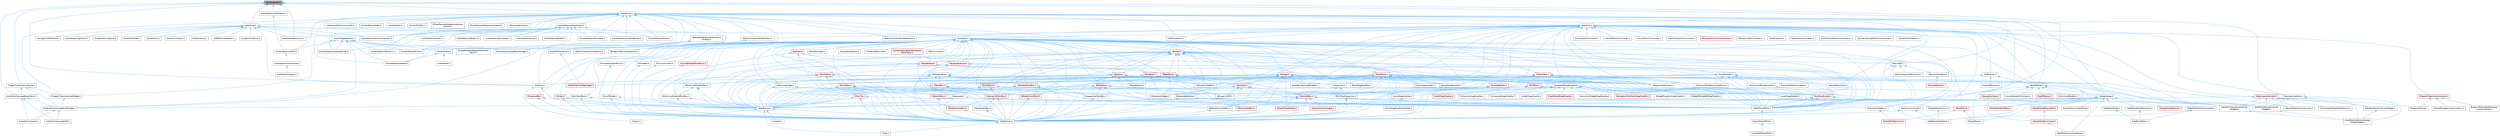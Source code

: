 digraph "StyleDefaults.h"
{
 // INTERACTIVE_SVG=YES
 // LATEX_PDF_SIZE
  bgcolor="transparent";
  edge [fontname=Helvetica,fontsize=10,labelfontname=Helvetica,labelfontsize=10];
  node [fontname=Helvetica,fontsize=10,shape=box,height=0.2,width=0.4];
  Node1 [id="Node000001",label="StyleDefaults.h",height=0.2,width=0.4,color="gray40", fillcolor="grey60", style="filled", fontcolor="black",tooltip=" "];
  Node1 -> Node2 [id="edge1_Node000001_Node000002",dir="back",color="steelblue1",style="solid",tooltip=" "];
  Node2 [id="Node000002",label="AudioOscilloscopePanelStyle.h",height=0.2,width=0.4,color="grey40", fillcolor="white", style="filled",URL="$d7/d56/AudioOscilloscopePanelStyle_8h.html",tooltip=" "];
  Node2 -> Node3 [id="edge2_Node000002_Node000003",dir="back",color="steelblue1",style="solid",tooltip=" "];
  Node3 [id="Node000003",label="AudioOscilloscope.h",height=0.2,width=0.4,color="grey40", fillcolor="white", style="filled",URL="$d5/d81/AudioOscilloscope_8h.html",tooltip=" "];
  Node2 -> Node4 [id="edge3_Node000002_Node000004",dir="back",color="steelblue1",style="solid",tooltip=" "];
  Node4 [id="Node000004",label="AudioOscilloscopeUMG.h",height=0.2,width=0.4,color="grey40", fillcolor="white", style="filled",URL="$df/de7/AudioOscilloscopeUMG_8h.html",tooltip=" "];
  Node2 -> Node5 [id="edge4_Node000002_Node000005",dir="back",color="steelblue1",style="solid",tooltip=" "];
  Node5 [id="Node000005",label="SAudioOscilloscopePanelWidget.h",height=0.2,width=0.4,color="grey40", fillcolor="white", style="filled",URL="$db/d7e/SAudioOscilloscopePanelWidget_8h.html",tooltip=" "];
  Node5 -> Node3 [id="edge5_Node000005_Node000003",dir="back",color="steelblue1",style="solid",tooltip=" "];
  Node5 -> Node4 [id="edge6_Node000005_Node000004",dir="back",color="steelblue1",style="solid",tooltip=" "];
  Node1 -> Node6 [id="edge7_Node000001_Node000006",dir="back",color="steelblue1",style="solid",tooltip=" "];
  Node6 [id="Node000006",label="AudioSpectrumPlotStyle.h",height=0.2,width=0.4,color="grey40", fillcolor="white", style="filled",URL="$d8/dfa/AudioSpectrumPlotStyle_8h.html",tooltip=" "];
  Node6 -> Node7 [id="edge8_Node000006_Node000007",dir="back",color="steelblue1",style="solid",tooltip=" "];
  Node7 [id="Node000007",label="SAudioSpectrumPlot.h",height=0.2,width=0.4,color="grey40", fillcolor="white", style="filled",URL="$dd/ddf/SAudioSpectrumPlot_8h.html",tooltip=" "];
  Node7 -> Node8 [id="edge9_Node000007_Node000008",dir="back",color="steelblue1",style="solid",tooltip=" "];
  Node8 [id="Node000008",label="AudioSpectrumAnalyzer.h",height=0.2,width=0.4,color="grey40", fillcolor="white", style="filled",URL="$de/dae/AudioSpectrumAnalyzer_8h.html",tooltip=" "];
  Node8 -> Node9 [id="edge10_Node000008_Node000009",dir="back",color="steelblue1",style="solid",tooltip=" "];
  Node9 [id="Node000009",label="AudioSpectrogram.h",height=0.2,width=0.4,color="grey40", fillcolor="white", style="filled",URL="$de/d47/AudioSpectrogram_8h.html",tooltip=" "];
  Node1 -> Node10 [id="edge11_Node000001_Node000010",dir="back",color="steelblue1",style="solid",tooltip=" "];
  Node10 [id="Node000010",label="ISlateStyle.h",height=0.2,width=0.4,color="grey40", fillcolor="white", style="filled",URL="$dc/dfa/ISlateStyle_8h.html",tooltip=" "];
  Node10 -> Node11 [id="edge12_Node000010_Node000011",dir="back",color="steelblue1",style="solid",tooltip=" "];
  Node11 [id="Node000011",label="AppStyle.h",height=0.2,width=0.4,color="grey40", fillcolor="white", style="filled",URL="$d4/dba/AppStyle_8h.html",tooltip=" "];
  Node11 -> Node12 [id="edge13_Node000011_Node000012",dir="back",color="steelblue1",style="solid",tooltip=" "];
  Node12 [id="Node000012",label="ActorDragDropGraphEdOp.h",height=0.2,width=0.4,color="grey40", fillcolor="white", style="filled",URL="$d0/d9b/ActorDragDropGraphEdOp_8h.html",tooltip=" "];
  Node11 -> Node13 [id="edge14_Node000011_Node000013",dir="back",color="steelblue1",style="solid",tooltip=" "];
  Node13 [id="Node000013",label="AnimGraphCommands.h",height=0.2,width=0.4,color="grey40", fillcolor="white", style="filled",URL="$d8/d15/AnimGraphCommands_8h.html",tooltip=" "];
  Node11 -> Node14 [id="edge15_Node000011_Node000014",dir="back",color="steelblue1",style="solid",tooltip=" "];
  Node14 [id="Node000014",label="BoneDragDropOp.h",height=0.2,width=0.4,color="grey40", fillcolor="white", style="filled",URL="$d9/dba/BoneDragDropOp_8h.html",tooltip=" "];
  Node11 -> Node15 [id="edge16_Node000011_Node000015",dir="back",color="steelblue1",style="solid",tooltip=" "];
  Node15 [id="Node000015",label="BrushBuilderDragDropOp.h",height=0.2,width=0.4,color="grey40", fillcolor="white", style="filled",URL="$d9/d56/BrushBuilderDragDropOp_8h.html",tooltip=" "];
  Node11 -> Node16 [id="edge17_Node000011_Node000016",dir="back",color="steelblue1",style="solid",tooltip=" "];
  Node16 [id="Node000016",label="CacheEditorCommands.h",height=0.2,width=0.4,color="grey40", fillcolor="white", style="filled",URL="$d9/d0a/CacheEditorCommands_8h.html",tooltip=" "];
  Node11 -> Node17 [id="edge18_Node000011_Node000017",dir="back",color="steelblue1",style="solid",tooltip=" "];
  Node17 [id="Node000017",label="ClassDragDropOp.h",height=0.2,width=0.4,color="grey40", fillcolor="white", style="filled",URL="$d5/d37/ClassDragDropOp_8h.html",tooltip=" "];
  Node11 -> Node18 [id="edge19_Node000011_Node000018",dir="back",color="steelblue1",style="solid",tooltip=" "];
  Node18 [id="Node000018",label="CoreStyle.h",height=0.2,width=0.4,color="grey40", fillcolor="white", style="filled",URL="$d6/d45/CoreStyle_8h.html",tooltip=" "];
  Node18 -> Node19 [id="edge20_Node000018_Node000019",dir="back",color="steelblue1",style="solid",tooltip=" "];
  Node19 [id="Node000019",label="GenericCommands.h",height=0.2,width=0.4,color="grey40", fillcolor="white", style="filled",URL="$d8/d81/GenericCommands_8h.html",tooltip=" "];
  Node19 -> Node20 [id="edge21_Node000019_Node000020",dir="back",color="steelblue1",style="solid",tooltip=" "];
  Node20 [id="Node000020",label="DataflowGraphEditor.h",height=0.2,width=0.4,color="grey40", fillcolor="white", style="filled",URL="$d4/dfa/DataflowGraphEditor_8h.html",tooltip=" "];
  Node19 -> Node21 [id="edge22_Node000019_Node000021",dir="back",color="steelblue1",style="solid",tooltip=" "];
  Node21 [id="Node000021",label="SlateExtras.h",height=0.2,width=0.4,color="grey40", fillcolor="white", style="filled",URL="$d8/dec/SlateExtras_8h.html",tooltip=" "];
  Node21 -> Node22 [id="edge23_Node000021_Node000022",dir="back",color="steelblue1",style="solid",tooltip=" "];
  Node22 [id="Node000022",label="Slate.h",height=0.2,width=0.4,color="grey40", fillcolor="white", style="filled",URL="$d2/dc0/Slate_8h.html",tooltip=" "];
  Node18 -> Node23 [id="edge24_Node000018_Node000023",dir="back",color="steelblue1",style="solid",tooltip=" "];
  Node23 [id="Node000023",label="MultiBoxBuilder.h",height=0.2,width=0.4,color="red", fillcolor="#FFF0F0", style="filled",URL="$d5/d36/MultiBoxBuilder_8h.html",tooltip=" "];
  Node23 -> Node26 [id="edge25_Node000023_Node000026",dir="back",color="steelblue1",style="solid",tooltip=" "];
  Node26 [id="Node000026",label="GraphEditorActions.h",height=0.2,width=0.4,color="grey40", fillcolor="white", style="filled",URL="$db/df3/GraphEditorActions_8h.html",tooltip=" "];
  Node26 -> Node20 [id="edge26_Node000026_Node000020",dir="back",color="steelblue1",style="solid",tooltip=" "];
  Node23 -> Node50 [id="edge27_Node000023_Node000050",dir="back",color="steelblue1",style="solid",tooltip=" "];
  Node50 [id="Node000050",label="SlateBasics.h",height=0.2,width=0.4,color="grey40", fillcolor="white", style="filled",URL="$da/d2f/SlateBasics_8h.html",tooltip=" "];
  Node50 -> Node51 [id="edge28_Node000050_Node000051",dir="back",color="steelblue1",style="solid",tooltip=" "];
  Node51 [id="Node000051",label="Engine.h",height=0.2,width=0.4,color="grey40", fillcolor="white", style="filled",URL="$d1/d34/Public_2Engine_8h.html",tooltip=" "];
  Node50 -> Node22 [id="edge29_Node000050_Node000022",dir="back",color="steelblue1",style="solid",tooltip=" "];
  Node50 -> Node21 [id="edge30_Node000050_Node000021",dir="back",color="steelblue1",style="solid",tooltip=" "];
  Node50 -> Node52 [id="edge31_Node000050_Node000052",dir="back",color="steelblue1",style="solid",tooltip=" "];
  Node52 [id="Node000052",label="UnrealEd.h",height=0.2,width=0.4,color="grey40", fillcolor="white", style="filled",URL="$d2/d5f/UnrealEd_8h.html",tooltip=" "];
  Node23 -> Node21 [id="edge32_Node000023_Node000021",dir="back",color="steelblue1",style="solid",tooltip=" "];
  Node23 -> Node53 [id="edge33_Node000023_Node000053",dir="back",color="steelblue1",style="solid",tooltip=" "];
  Node53 [id="Node000053",label="SlateSharedPCH.h",height=0.2,width=0.4,color="grey40", fillcolor="white", style="filled",URL="$d1/dfc/SlateSharedPCH_8h.html",tooltip=" "];
  Node53 -> Node54 [id="edge34_Node000053_Node000054",dir="back",color="steelblue1",style="solid",tooltip=" "];
  Node54 [id="Node000054",label="EngineSharedPCH.h",height=0.2,width=0.4,color="grey40", fillcolor="white", style="filled",URL="$dc/dbb/EngineSharedPCH_8h.html",tooltip=" "];
  Node54 -> Node55 [id="edge35_Node000054_Node000055",dir="back",color="steelblue1",style="solid",tooltip=" "];
  Node55 [id="Node000055",label="UnrealEdSharedPCH.h",height=0.2,width=0.4,color="grey40", fillcolor="white", style="filled",URL="$d1/de6/UnrealEdSharedPCH_8h.html",tooltip=" "];
  Node18 -> Node56 [id="edge36_Node000018_Node000056",dir="back",color="steelblue1",style="solid",tooltip=" "];
  Node56 [id="Node000056",label="RigVMEditorStyle.h",height=0.2,width=0.4,color="grey40", fillcolor="white", style="filled",URL="$dd/d8a/RigVMEditorStyle_8h.html",tooltip=" "];
  Node56 -> Node57 [id="edge37_Node000056_Node000057",dir="back",color="steelblue1",style="solid",tooltip=" "];
  Node57 [id="Node000057",label="SRigVMVariantTagWidget.h",height=0.2,width=0.4,color="red", fillcolor="#FFF0F0", style="filled",URL="$d4/d38/SRigVMVariantTagWidget_8h.html",tooltip=" "];
  Node18 -> Node59 [id="edge38_Node000018_Node000059",dir="back",color="steelblue1",style="solid",tooltip=" "];
  Node59 [id="Node000059",label="SBlueprintNamespaceEntry.h",height=0.2,width=0.4,color="grey40", fillcolor="white", style="filled",URL="$d4/d22/SBlueprintNamespaceEntry_8h.html",tooltip=" "];
  Node18 -> Node60 [id="edge39_Node000018_Node000060",dir="back",color="steelblue1",style="solid",tooltip=" "];
  Node60 [id="Node000060",label="SBorder.h",height=0.2,width=0.4,color="red", fillcolor="#FFF0F0", style="filled",URL="$d2/d10/SBorder_8h.html",tooltip=" "];
  Node60 -> Node14 [id="edge40_Node000060_Node000014",dir="back",color="steelblue1",style="solid",tooltip=" "];
  Node60 -> Node15 [id="edge41_Node000060_Node000015",dir="back",color="steelblue1",style="solid",tooltip=" "];
  Node60 -> Node17 [id="edge42_Node000060_Node000017",dir="back",color="steelblue1",style="solid",tooltip=" "];
  Node60 -> Node61 [id="edge43_Node000060_Node000061",dir="back",color="steelblue1",style="solid",tooltip=" "];
  Node61 [id="Node000061",label="DecoratedDragDropOp.h",height=0.2,width=0.4,color="grey40", fillcolor="white", style="filled",URL="$d6/d6a/DecoratedDragDropOp_8h.html",tooltip=" "];
  Node61 -> Node62 [id="edge44_Node000061_Node000062",dir="back",color="steelblue1",style="solid",tooltip=" "];
  Node62 [id="Node000062",label="ActorDragDropOp.h",height=0.2,width=0.4,color="grey40", fillcolor="white", style="filled",URL="$dd/d1a/ActorDragDropOp_8h.html",tooltip=" "];
  Node62 -> Node12 [id="edge45_Node000062_Node000012",dir="back",color="steelblue1",style="solid",tooltip=" "];
  Node61 -> Node63 [id="edge46_Node000061_Node000063",dir="back",color="steelblue1",style="solid",tooltip=" "];
  Node63 [id="Node000063",label="AssetDragDropOp.h",height=0.2,width=0.4,color="red", fillcolor="#FFF0F0", style="filled",URL="$df/dda/AssetDragDropOp_8h.html",tooltip=" "];
  Node61 -> Node65 [id="edge47_Node000061_Node000065",dir="back",color="steelblue1",style="solid",tooltip=" "];
  Node65 [id="Node000065",label="CollectionDragDropOp.h",height=0.2,width=0.4,color="grey40", fillcolor="white", style="filled",URL="$d6/d23/CollectionDragDropOp_8h.html",tooltip=" "];
  Node61 -> Node66 [id="edge48_Node000061_Node000066",dir="back",color="steelblue1",style="solid",tooltip=" "];
  Node66 [id="Node000066",label="CompositeDragDropOp.h",height=0.2,width=0.4,color="grey40", fillcolor="white", style="filled",URL="$dd/d84/CompositeDragDropOp_8h.html",tooltip=" "];
  Node61 -> Node67 [id="edge49_Node000061_Node000067",dir="back",color="steelblue1",style="solid",tooltip=" "];
  Node67 [id="Node000067",label="FolderDragDropOp.h",height=0.2,width=0.4,color="grey40", fillcolor="white", style="filled",URL="$d9/d22/FolderDragDropOp_8h.html",tooltip=" "];
  Node61 -> Node68 [id="edge50_Node000061_Node000068",dir="back",color="steelblue1",style="solid",tooltip=" "];
  Node68 [id="Node000068",label="GraphNodeDragDropOp.h",height=0.2,width=0.4,color="red", fillcolor="#FFF0F0", style="filled",URL="$d3/dbf/GraphNodeDragDropOp_8h.html",tooltip=" "];
  Node61 -> Node75 [id="edge51_Node000061_Node000075",dir="back",color="steelblue1",style="solid",tooltip=" "];
  Node75 [id="Node000075",label="HierarchyWidgetDragDropOp.h",height=0.2,width=0.4,color="grey40", fillcolor="white", style="filled",URL="$dd/dee/HierarchyWidgetDragDropOp_8h.html",tooltip=" "];
  Node61 -> Node76 [id="edge52_Node000061_Node000076",dir="back",color="steelblue1",style="solid",tooltip=" "];
  Node76 [id="Node000076",label="LevelDragDropOp.h",height=0.2,width=0.4,color="grey40", fillcolor="white", style="filled",URL="$dc/da5/LevelDragDropOp_8h.html",tooltip=" "];
  Node61 -> Node77 [id="edge53_Node000061_Node000077",dir="back",color="steelblue1",style="solid",tooltip=" "];
  Node77 [id="Node000077",label="NavigationToolItemDragDropOp.h",height=0.2,width=0.4,color="red", fillcolor="#FFF0F0", style="filled",URL="$d5/ddf/NavigationToolItemDragDropOp_8h.html",tooltip=" "];
  Node61 -> Node80 [id="edge54_Node000061_Node000080",dir="back",color="steelblue1",style="solid",tooltip=" "];
  Node80 [id="Node000080",label="WidgetPropertyDragDropOp.h",height=0.2,width=0.4,color="grey40", fillcolor="white", style="filled",URL="$dc/d6e/WidgetPropertyDragDropOp_8h.html",tooltip=" "];
  Node61 -> Node81 [id="edge55_Node000061_Node000081",dir="back",color="steelblue1",style="solid",tooltip=" "];
  Node81 [id="Node000081",label="WidgetTemplateDragDropOp.h",height=0.2,width=0.4,color="grey40", fillcolor="white", style="filled",URL="$dc/d8f/WidgetTemplateDragDropOp_8h.html",tooltip=" "];
  Node60 -> Node76 [id="edge56_Node000060_Node000076",dir="back",color="steelblue1",style="solid",tooltip=" "];
  Node60 -> Node87 [id="edge57_Node000060_Node000087",dir="back",color="steelblue1",style="solid",tooltip=" "];
  Node87 [id="Node000087",label="SButton.h",height=0.2,width=0.4,color="red", fillcolor="#FFF0F0", style="filled",URL="$d4/d2a/SButton_8h.html",tooltip=" "];
  Node87 -> Node89 [id="edge58_Node000087_Node000089",dir="back",color="steelblue1",style="solid",tooltip=" "];
  Node89 [id="Node000089",label="SBreadcrumbTrail.h",height=0.2,width=0.4,color="red", fillcolor="#FFF0F0", style="filled",URL="$d4/de2/SBreadcrumbTrail_8h.html",tooltip=" "];
  Node89 -> Node21 [id="edge59_Node000089_Node000021",dir="back",color="steelblue1",style="solid",tooltip=" "];
  Node87 -> Node93 [id="edge60_Node000087_Node000093",dir="back",color="steelblue1",style="solid",tooltip=" "];
  Node93 [id="Node000093",label="SEditableComboBox.h",height=0.2,width=0.4,color="grey40", fillcolor="white", style="filled",URL="$d0/d8c/SEditableComboBox_8h.html",tooltip=" "];
  Node93 -> Node21 [id="edge61_Node000093_Node000021",dir="back",color="steelblue1",style="solid",tooltip=" "];
  Node87 -> Node94 [id="edge62_Node000087_Node000094",dir="back",color="steelblue1",style="solid",tooltip=" "];
  Node94 [id="Node000094",label="SHyperlink.h",height=0.2,width=0.4,color="grey40", fillcolor="white", style="filled",URL="$d3/d8c/SHyperlink_8h.html",tooltip=" "];
  Node94 -> Node95 [id="edge63_Node000094_Node000095",dir="back",color="steelblue1",style="solid",tooltip=" "];
  Node95 [id="Node000095",label="SRichTextHyperlink.h",height=0.2,width=0.4,color="grey40", fillcolor="white", style="filled",URL="$da/d06/SRichTextHyperlink_8h.html",tooltip=" "];
  Node95 -> Node21 [id="edge64_Node000095_Node000021",dir="back",color="steelblue1",style="solid",tooltip=" "];
  Node94 -> Node21 [id="edge65_Node000094_Node000021",dir="back",color="steelblue1",style="solid",tooltip=" "];
  Node87 -> Node96 [id="edge66_Node000087_Node000096",dir="back",color="steelblue1",style="solid",tooltip=" "];
  Node96 [id="Node000096",label="SKeySelector.h",height=0.2,width=0.4,color="grey40", fillcolor="white", style="filled",URL="$de/d62/SKeySelector_8h.html",tooltip=" "];
  Node87 -> Node57 [id="edge67_Node000087_Node000057",dir="back",color="steelblue1",style="solid",tooltip=" "];
  Node87 -> Node99 [id="edge68_Node000087_Node000099",dir="back",color="steelblue1",style="solid",tooltip=" "];
  Node99 [id="Node000099",label="SSkeletonWidget.h",height=0.2,width=0.4,color="grey40", fillcolor="white", style="filled",URL="$dd/da7/SSkeletonWidget_8h.html",tooltip=" "];
  Node87 -> Node100 [id="edge69_Node000087_Node000100",dir="back",color="steelblue1",style="solid",tooltip=" "];
  Node100 [id="Node000100",label="SWindowTitleBar.h",height=0.2,width=0.4,color="grey40", fillcolor="white", style="filled",URL="$d0/dce/SWindowTitleBar_8h.html",tooltip=" "];
  Node87 -> Node50 [id="edge70_Node000087_Node000050",dir="back",color="steelblue1",style="solid",tooltip=" "];
  Node87 -> Node21 [id="edge71_Node000087_Node000021",dir="back",color="steelblue1",style="solid",tooltip=" "];
  Node87 -> Node53 [id="edge72_Node000087_Node000053",dir="back",color="steelblue1",style="solid",tooltip=" "];
  Node60 -> Node102 [id="edge73_Node000060_Node000102",dir="back",color="steelblue1",style="solid",tooltip=" "];
  Node102 [id="Node000102",label="SDockTab.h",height=0.2,width=0.4,color="grey40", fillcolor="white", style="filled",URL="$d2/d6f/SDockTab_8h.html",tooltip=" "];
  Node102 -> Node103 [id="edge74_Node000102_Node000103",dir="back",color="steelblue1",style="solid",tooltip=" "];
  Node103 [id="Node000103",label="EditorViewportTabContent.h",height=0.2,width=0.4,color="grey40", fillcolor="white", style="filled",URL="$d9/da4/EditorViewportTabContent_8h.html",tooltip=" "];
  Node102 -> Node104 [id="edge75_Node000102_Node000104",dir="back",color="steelblue1",style="solid",tooltip=" "];
  Node104 [id="Node000104",label="SPersonaToolBox.h",height=0.2,width=0.4,color="grey40", fillcolor="white", style="filled",URL="$d3/d1c/SPersonaToolBox_8h.html",tooltip=" "];
  Node104 -> Node105 [id="edge76_Node000104_Node000105",dir="back",color="steelblue1",style="solid",tooltip=" "];
  Node105 [id="Node000105",label="PersonaModule.h",height=0.2,width=0.4,color="red", fillcolor="#FFF0F0", style="filled",URL="$de/d74/PersonaModule_8h.html",tooltip=" "];
  Node102 -> Node21 [id="edge77_Node000102_Node000021",dir="back",color="steelblue1",style="solid",tooltip=" "];
  Node102 -> Node53 [id="edge78_Node000102_Node000053",dir="back",color="steelblue1",style="solid",tooltip=" "];
  Node60 -> Node107 [id="edge79_Node000060_Node000107",dir="back",color="steelblue1",style="solid",tooltip=" "];
  Node107 [id="Node000107",label="SEditableTextBox.h",height=0.2,width=0.4,color="red", fillcolor="#FFF0F0", style="filled",URL="$df/dd0/SEditableTextBox_8h.html",tooltip=" "];
  Node107 -> Node93 [id="edge80_Node000107_Node000093",dir="back",color="steelblue1",style="solid",tooltip=" "];
  Node107 -> Node114 [id="edge81_Node000107_Node000114",dir="back",color="steelblue1",style="solid",tooltip=" "];
  Node114 [id="Node000114",label="SSearchBox.h",height=0.2,width=0.4,color="red", fillcolor="#FFF0F0", style="filled",URL="$df/d3f/SSearchBox_8h.html",tooltip=" "];
  Node114 -> Node21 [id="edge82_Node000114_Node000021",dir="back",color="steelblue1",style="solid",tooltip=" "];
  Node107 -> Node121 [id="edge83_Node000107_Node000121",dir="back",color="steelblue1",style="solid",tooltip=" "];
  Node121 [id="Node000121",label="SSuggestionTextBox.h",height=0.2,width=0.4,color="grey40", fillcolor="white", style="filled",URL="$d1/df9/SSuggestionTextBox_8h.html",tooltip=" "];
  Node121 -> Node21 [id="edge84_Node000121_Node000021",dir="back",color="steelblue1",style="solid",tooltip=" "];
  Node107 -> Node50 [id="edge85_Node000107_Node000050",dir="back",color="steelblue1",style="solid",tooltip=" "];
  Node107 -> Node21 [id="edge86_Node000107_Node000021",dir="back",color="steelblue1",style="solid",tooltip=" "];
  Node107 -> Node53 [id="edge87_Node000107_Node000053",dir="back",color="steelblue1",style="solid",tooltip=" "];
  Node60 -> Node122 [id="edge88_Node000060_Node000122",dir="back",color="steelblue1",style="solid",tooltip=" "];
  Node122 [id="Node000122",label="SErrorText.h",height=0.2,width=0.4,color="red", fillcolor="#FFF0F0", style="filled",URL="$d7/d9a/SErrorText_8h.html",tooltip=" "];
  Node122 -> Node124 [id="edge89_Node000122_Node000124",dir="back",color="steelblue1",style="solid",tooltip=" "];
  Node124 [id="Node000124",label="SGraphNode.h",height=0.2,width=0.4,color="grey40", fillcolor="white", style="filled",URL="$d2/d30/SGraphNode_8h.html",tooltip=" "];
  Node124 -> Node20 [id="edge90_Node000124_Node000020",dir="back",color="steelblue1",style="solid",tooltip=" "];
  Node124 -> Node125 [id="edge91_Node000124_Node000125",dir="back",color="steelblue1",style="solid",tooltip=" "];
  Node125 [id="Node000125",label="DataflowSCommentNode.h",height=0.2,width=0.4,color="grey40", fillcolor="white", style="filled",URL="$de/dd7/DataflowSCommentNode_8h.html",tooltip=" "];
  Node124 -> Node126 [id="edge92_Node000124_Node000126",dir="back",color="steelblue1",style="solid",tooltip=" "];
  Node126 [id="Node000126",label="DataflowSNode.h",height=0.2,width=0.4,color="grey40", fillcolor="white", style="filled",URL="$d8/d5a/DataflowSNode_8h.html",tooltip=" "];
  Node126 -> Node127 [id="edge93_Node000126_Node000127",dir="back",color="steelblue1",style="solid",tooltip=" "];
  Node127 [id="Node000127",label="DataflowEditor.h",height=0.2,width=0.4,color="grey40", fillcolor="white", style="filled",URL="$d9/d93/DataflowEditor_8h.html",tooltip=" "];
  Node124 -> Node128 [id="edge94_Node000124_Node000128",dir="back",color="steelblue1",style="solid",tooltip=" "];
  Node128 [id="Node000128",label="DataflowSNodeFactories.h",height=0.2,width=0.4,color="grey40", fillcolor="white", style="filled",URL="$dc/d28/DataflowSNodeFactories_8h.html",tooltip=" "];
  Node128 -> Node127 [id="edge95_Node000128_Node000127",dir="back",color="steelblue1",style="solid",tooltip=" "];
  Node124 -> Node129 [id="edge96_Node000124_Node000129",dir="back",color="steelblue1",style="solid",tooltip=" "];
  Node129 [id="Node000129",label="SGraphNodeDefault.h",height=0.2,width=0.4,color="red", fillcolor="#FFF0F0", style="filled",URL="$de/daa/SGraphNodeDefault_8h.html",tooltip=" "];
  Node124 -> Node132 [id="edge97_Node000124_Node000132",dir="back",color="steelblue1",style="solid",tooltip=" "];
  Node132 [id="Node000132",label="SGraphNodeK2Base.h",height=0.2,width=0.4,color="red", fillcolor="#FFF0F0", style="filled",URL="$de/d4a/SGraphNodeK2Base_8h.html",tooltip=" "];
  Node124 -> Node137 [id="edge98_Node000124_Node000137",dir="back",color="steelblue1",style="solid",tooltip=" "];
  Node137 [id="Node000137",label="SGraphNodeResizable.h",height=0.2,width=0.4,color="red", fillcolor="#FFF0F0", style="filled",URL="$da/d09/SGraphNodeResizable_8h.html",tooltip=" "];
  Node137 -> Node138 [id="edge99_Node000137_Node000138",dir="back",color="steelblue1",style="solid",tooltip=" "];
  Node138 [id="Node000138",label="SGraphNodeComment.h",height=0.2,width=0.4,color="red", fillcolor="#FFF0F0", style="filled",URL="$d7/db6/SGraphNodeComment_8h.html",tooltip=" "];
  Node138 -> Node125 [id="edge100_Node000138_Node000125",dir="back",color="steelblue1",style="solid",tooltip=" "];
  Node124 -> Node141 [id="edge101_Node000124_Node000141",dir="back",color="steelblue1",style="solid",tooltip=" "];
  Node141 [id="Node000141",label="SGraphPanel.h",height=0.2,width=0.4,color="grey40", fillcolor="white", style="filled",URL="$d2/dcf/SGraphPanel_8h.html",tooltip=" "];
  Node124 -> Node142 [id="edge102_Node000124_Node000142",dir="back",color="steelblue1",style="solid",tooltip=" "];
  Node142 [id="Node000142",label="SGraphPin.h",height=0.2,width=0.4,color="red", fillcolor="#FFF0F0", style="filled",URL="$d1/dd1/SGraphPin_8h.html",tooltip=" "];
  Node142 -> Node141 [id="edge103_Node000142_Node000141",dir="back",color="steelblue1",style="solid",tooltip=" "];
  Node142 -> Node154 [id="edge104_Node000142_Node000154",dir="back",color="steelblue1",style="solid",tooltip=" "];
  Node154 [id="Node000154",label="SGraphPinNameList.h",height=0.2,width=0.4,color="red", fillcolor="#FFF0F0", style="filled",URL="$d4/d09/SGraphPinNameList_8h.html",tooltip=" "];
  Node124 -> Node176 [id="edge105_Node000124_Node000176",dir="back",color="steelblue1",style="solid",tooltip=" "];
  Node176 [id="Node000176",label="SRigVMGraphNode.h",height=0.2,width=0.4,color="red", fillcolor="#FFF0F0", style="filled",URL="$d0/d1e/SRigVMGraphNode_8h.html",tooltip=" "];
  Node124 -> Node178 [id="edge106_Node000124_Node000178",dir="back",color="steelblue1",style="solid",tooltip=" "];
  Node178 [id="Node000178",label="SoundSubmixGraphNode.h",height=0.2,width=0.4,color="grey40", fillcolor="white", style="filled",URL="$d5/d09/SoundSubmixGraphNode_8h.html",tooltip=" "];
  Node122 -> Node121 [id="edge107_Node000122_Node000121",dir="back",color="steelblue1",style="solid",tooltip=" "];
  Node122 -> Node50 [id="edge108_Node000122_Node000050",dir="back",color="steelblue1",style="solid",tooltip=" "];
  Node122 -> Node21 [id="edge109_Node000122_Node000021",dir="back",color="steelblue1",style="solid",tooltip=" "];
  Node122 -> Node53 [id="edge110_Node000122_Node000053",dir="back",color="steelblue1",style="solid",tooltip=" "];
  Node60 -> Node142 [id="edge111_Node000060_Node000142",dir="back",color="steelblue1",style="solid",tooltip=" "];
  Node60 -> Node183 [id="edge112_Node000060_Node000183",dir="back",color="steelblue1",style="solid",tooltip=" "];
  Node183 [id="Node000183",label="SHeaderRow.h",height=0.2,width=0.4,color="red", fillcolor="#FFF0F0", style="filled",URL="$d4/d31/SHeaderRow_8h.html",tooltip=" "];
  Node183 -> Node205 [id="edge113_Node000183_Node000205",dir="back",color="steelblue1",style="solid",tooltip=" "];
  Node205 [id="Node000205",label="STableRow.h",height=0.2,width=0.4,color="red", fillcolor="#FFF0F0", style="filled",URL="$d8/d43/STableRow_8h.html",tooltip=" "];
  Node205 -> Node212 [id="edge114_Node000205_Node000212",dir="back",color="steelblue1",style="solid",tooltip=" "];
  Node212 [id="Node000212",label="DataflowTransformOutliner\lWidget.h",height=0.2,width=0.4,color="grey40", fillcolor="white", style="filled",URL="$d8/df9/DataflowTransformOutlinerWidget_8h.html",tooltip=" "];
  Node212 -> Node213 [id="edge115_Node000212_Node000213",dir="back",color="steelblue1",style="solid",tooltip=" "];
  Node213 [id="Node000213",label="DataflowCollectionSpread\lSheetWidget.h",height=0.2,width=0.4,color="grey40", fillcolor="white", style="filled",URL="$da/da3/DataflowCollectionSpreadSheetWidget_8h.html",tooltip=" "];
  Node205 -> Node214 [id="edge116_Node000205_Node000214",dir="back",color="steelblue1",style="solid",tooltip=" "];
  Node214 [id="Node000214",label="DataflowVerticesOutliner\lWidget.h",height=0.2,width=0.4,color="grey40", fillcolor="white", style="filled",URL="$dd/deb/DataflowVerticesOutlinerWidget_8h.html",tooltip=" "];
  Node214 -> Node213 [id="edge117_Node000214_Node000213",dir="back",color="steelblue1",style="solid",tooltip=" "];
  Node205 -> Node292 [id="edge118_Node000205_Node000292",dir="back",color="steelblue1",style="solid",tooltip=" "];
  Node292 [id="Node000292",label="SBlueprintDiff.h",height=0.2,width=0.4,color="grey40", fillcolor="white", style="filled",URL="$de/d6d/SBlueprintDiff_8h.html",tooltip=" "];
  Node205 -> Node293 [id="edge119_Node000205_Node000293",dir="back",color="steelblue1",style="solid",tooltip=" "];
  Node293 [id="Node000293",label="SComboBox.h",height=0.2,width=0.4,color="red", fillcolor="#FFF0F0", style="filled",URL="$d2/dd5/SComboBox_8h.html",tooltip=" "];
  Node293 -> Node212 [id="edge120_Node000293_Node000212",dir="back",color="steelblue1",style="solid",tooltip=" "];
  Node293 -> Node214 [id="edge121_Node000293_Node000214",dir="back",color="steelblue1",style="solid",tooltip=" "];
  Node293 -> Node5 [id="edge122_Node000293_Node000005",dir="back",color="steelblue1",style="solid",tooltip=" "];
  Node293 -> Node93 [id="edge123_Node000293_Node000093",dir="back",color="steelblue1",style="solid",tooltip=" "];
  Node293 -> Node298 [id="edge124_Node000293_Node000298",dir="back",color="steelblue1",style="solid",tooltip=" "];
  Node298 [id="Node000298",label="SNameComboBox.h",height=0.2,width=0.4,color="grey40", fillcolor="white", style="filled",URL="$d8/d4b/SNameComboBox_8h.html",tooltip=" "];
  Node298 -> Node154 [id="edge125_Node000298_Node000154",dir="back",color="steelblue1",style="solid",tooltip=" "];
  Node293 -> Node299 [id="edge126_Node000293_Node000299",dir="back",color="steelblue1",style="solid",tooltip=" "];
  Node299 [id="Node000299",label="STextComboBox.h",height=0.2,width=0.4,color="red", fillcolor="#FFF0F0", style="filled",URL="$d6/d14/STextComboBox_8h.html",tooltip=" "];
  Node299 -> Node21 [id="edge127_Node000299_Node000021",dir="back",color="steelblue1",style="solid",tooltip=" "];
  Node293 -> Node302 [id="edge128_Node000293_Node000302",dir="back",color="steelblue1",style="solid",tooltip=" "];
  Node302 [id="Node000302",label="SelectionViewWidget.h",height=0.2,width=0.4,color="red", fillcolor="#FFF0F0", style="filled",URL="$dc/db5/SelectionViewWidget_8h.html",tooltip=" "];
  Node293 -> Node50 [id="edge129_Node000293_Node000050",dir="back",color="steelblue1",style="solid",tooltip=" "];
  Node293 -> Node21 [id="edge130_Node000293_Node000021",dir="back",color="steelblue1",style="solid",tooltip=" "];
  Node293 -> Node53 [id="edge131_Node000293_Node000053",dir="back",color="steelblue1",style="solid",tooltip=" "];
  Node205 -> Node96 [id="edge132_Node000205_Node000096",dir="back",color="steelblue1",style="solid",tooltip=" "];
  Node205 -> Node319 [id="edge133_Node000205_Node000319",dir="back",color="steelblue1",style="solid",tooltip=" "];
  Node319 [id="Node000319",label="SListView.h",height=0.2,width=0.4,color="red", fillcolor="#FFF0F0", style="filled",URL="$db/db5/SListView_8h.html",tooltip=" "];
  Node319 -> Node292 [id="edge134_Node000319_Node000292",dir="back",color="steelblue1",style="solid",tooltip=" "];
  Node319 -> Node293 [id="edge135_Node000319_Node000293",dir="back",color="steelblue1",style="solid",tooltip=" "];
  Node319 -> Node99 [id="edge136_Node000319_Node000099",dir="back",color="steelblue1",style="solid",tooltip=" "];
  Node319 -> Node50 [id="edge137_Node000319_Node000050",dir="back",color="steelblue1",style="solid",tooltip=" "];
  Node319 -> Node21 [id="edge138_Node000319_Node000021",dir="back",color="steelblue1",style="solid",tooltip=" "];
  Node319 -> Node53 [id="edge139_Node000319_Node000053",dir="back",color="steelblue1",style="solid",tooltip=" "];
  Node205 -> Node99 [id="edge140_Node000205_Node000099",dir="back",color="steelblue1",style="solid",tooltip=" "];
  Node205 -> Node121 [id="edge141_Node000205_Node000121",dir="back",color="steelblue1",style="solid",tooltip=" "];
  Node205 -> Node302 [id="edge142_Node000205_Node000302",dir="back",color="steelblue1",style="solid",tooltip=" "];
  Node205 -> Node50 [id="edge143_Node000205_Node000050",dir="back",color="steelblue1",style="solid",tooltip=" "];
  Node205 -> Node21 [id="edge144_Node000205_Node000021",dir="back",color="steelblue1",style="solid",tooltip=" "];
  Node205 -> Node53 [id="edge145_Node000205_Node000053",dir="back",color="steelblue1",style="solid",tooltip=" "];
  Node183 -> Node50 [id="edge146_Node000183_Node000050",dir="back",color="steelblue1",style="solid",tooltip=" "];
  Node183 -> Node21 [id="edge147_Node000183_Node000021",dir="back",color="steelblue1",style="solid",tooltip=" "];
  Node183 -> Node53 [id="edge148_Node000183_Node000053",dir="back",color="steelblue1",style="solid",tooltip=" "];
  Node60 -> Node349 [id="edge149_Node000060_Node000349",dir="back",color="steelblue1",style="solid",tooltip=" "];
  Node349 [id="Node000349",label="SMultiLineEditableTextBox.h",height=0.2,width=0.4,color="grey40", fillcolor="white", style="filled",URL="$da/d53/SMultiLineEditableTextBox_8h.html",tooltip=" "];
  Node349 -> Node50 [id="edge150_Node000349_Node000050",dir="back",color="steelblue1",style="solid",tooltip=" "];
  Node349 -> Node21 [id="edge151_Node000349_Node000021",dir="back",color="steelblue1",style="solid",tooltip=" "];
  Node60 -> Node351 [id="edge152_Node000060_Node000351",dir="back",color="steelblue1",style="solid",tooltip=" "];
  Node351 [id="Node000351",label="SNumericEntryBox.h",height=0.2,width=0.4,color="red", fillcolor="#FFF0F0", style="filled",URL="$d8/d1a/SNumericEntryBox_8h.html",tooltip=" "];
  Node351 -> Node352 [id="edge153_Node000351_Node000352",dir="back",color="steelblue1",style="solid",tooltip=" "];
  Node352 [id="Node000352",label="SRotatorInputBox.h",height=0.2,width=0.4,color="red", fillcolor="#FFF0F0", style="filled",URL="$de/dd2/SRotatorInputBox_8h.html",tooltip=" "];
  Node352 -> Node21 [id="edge154_Node000352_Node000021",dir="back",color="steelblue1",style="solid",tooltip=" "];
  Node351 -> Node357 [id="edge155_Node000351_Node000357",dir="back",color="steelblue1",style="solid",tooltip=" "];
  Node357 [id="Node000357",label="SVectorInputBox.h",height=0.2,width=0.4,color="grey40", fillcolor="white", style="filled",URL="$df/d44/SVectorInputBox_8h.html",tooltip=" "];
  Node357 -> Node21 [id="edge156_Node000357_Node000021",dir="back",color="steelblue1",style="solid",tooltip=" "];
  Node351 -> Node21 [id="edge157_Node000351_Node000021",dir="back",color="steelblue1",style="solid",tooltip=" "];
  Node60 -> Node360 [id="edge158_Node000060_Node000360",dir="back",color="steelblue1",style="solid",tooltip=" "];
  Node360 [id="Node000360",label="SScrollBar.h",height=0.2,width=0.4,color="red", fillcolor="#FFF0F0", style="filled",URL="$d4/dde/SScrollBar_8h.html",tooltip=" "];
  Node360 -> Node319 [id="edge159_Node000360_Node000319",dir="back",color="steelblue1",style="solid",tooltip=" "];
  Node360 -> Node410 [id="edge160_Node000360_Node000410",dir="back",color="steelblue1",style="solid",tooltip=" "];
  Node410 [id="Node000410",label="SMultiLineEditableText.h",height=0.2,width=0.4,color="grey40", fillcolor="white", style="filled",URL="$d3/d39/SMultiLineEditableText_8h.html",tooltip=" "];
  Node410 -> Node349 [id="edge161_Node000410_Node000349",dir="back",color="steelblue1",style="solid",tooltip=" "];
  Node410 -> Node50 [id="edge162_Node000410_Node000050",dir="back",color="steelblue1",style="solid",tooltip=" "];
  Node410 -> Node21 [id="edge163_Node000410_Node000021",dir="back",color="steelblue1",style="solid",tooltip=" "];
  Node360 -> Node349 [id="edge164_Node000360_Node000349",dir="back",color="steelblue1",style="solid",tooltip=" "];
  Node360 -> Node411 [id="edge165_Node000360_Node000411",dir="back",color="steelblue1",style="solid",tooltip=" "];
  Node411 [id="Node000411",label="SScrollBox.h",height=0.2,width=0.4,color="red", fillcolor="#FFF0F0", style="filled",URL="$d3/da2/SScrollBox_8h.html",tooltip=" "];
  Node411 -> Node89 [id="edge166_Node000411_Node000089",dir="back",color="steelblue1",style="solid",tooltip=" "];
  Node411 -> Node50 [id="edge167_Node000411_Node000050",dir="back",color="steelblue1",style="solid",tooltip=" "];
  Node411 -> Node21 [id="edge168_Node000411_Node000021",dir="back",color="steelblue1",style="solid",tooltip=" "];
  Node411 -> Node53 [id="edge169_Node000411_Node000053",dir="back",color="steelblue1",style="solid",tooltip=" "];
  Node360 -> Node50 [id="edge170_Node000360_Node000050",dir="back",color="steelblue1",style="solid",tooltip=" "];
  Node360 -> Node21 [id="edge171_Node000360_Node000021",dir="back",color="steelblue1",style="solid",tooltip=" "];
  Node360 -> Node53 [id="edge172_Node000360_Node000053",dir="back",color="steelblue1",style="solid",tooltip=" "];
  Node60 -> Node413 [id="edge173_Node000060_Node000413",dir="back",color="steelblue1",style="solid",tooltip=" "];
  Node413 [id="Node000413",label="SSegmentedControl.h",height=0.2,width=0.4,color="grey40", fillcolor="white", style="filled",URL="$d3/d4f/SSegmentedControl_8h.html",tooltip=" "];
  Node60 -> Node414 [id="edge174_Node000060_Node000414",dir="back",color="steelblue1",style="solid",tooltip=" "];
  Node414 [id="Node000414",label="SSeparator.h",height=0.2,width=0.4,color="grey40", fillcolor="white", style="filled",URL="$d9/de5/SSeparator_8h.html",tooltip=" "];
  Node414 -> Node50 [id="edge175_Node000414_Node000050",dir="back",color="steelblue1",style="solid",tooltip=" "];
  Node414 -> Node21 [id="edge176_Node000414_Node000021",dir="back",color="steelblue1",style="solid",tooltip=" "];
  Node414 -> Node53 [id="edge177_Node000414_Node000053",dir="back",color="steelblue1",style="solid",tooltip=" "];
  Node60 -> Node99 [id="edge178_Node000060_Node000099",dir="back",color="steelblue1",style="solid",tooltip=" "];
  Node60 -> Node205 [id="edge179_Node000060_Node000205",dir="back",color="steelblue1",style="solid",tooltip=" "];
  Node60 -> Node100 [id="edge180_Node000060_Node000100",dir="back",color="steelblue1",style="solid",tooltip=" "];
  Node60 -> Node50 [id="edge181_Node000060_Node000050",dir="back",color="steelblue1",style="solid",tooltip=" "];
  Node60 -> Node21 [id="edge182_Node000060_Node000021",dir="back",color="steelblue1",style="solid",tooltip=" "];
  Node60 -> Node53 [id="edge183_Node000060_Node000053",dir="back",color="steelblue1",style="solid",tooltip=" "];
  Node60 -> Node415 [id="edge184_Node000060_Node000415",dir="back",color="steelblue1",style="solid",tooltip=" "];
  Node415 [id="Node000415",label="SocketDragDropOp.h",height=0.2,width=0.4,color="grey40", fillcolor="white", style="filled",URL="$d2/d53/SocketDragDropOp_8h.html",tooltip=" "];
  Node18 -> Node89 [id="edge185_Node000018_Node000089",dir="back",color="steelblue1",style="solid",tooltip=" "];
  Node18 -> Node87 [id="edge186_Node000018_Node000087",dir="back",color="steelblue1",style="solid",tooltip=" "];
  Node18 -> Node416 [id="edge187_Node000018_Node000416",dir="back",color="steelblue1",style="solid",tooltip=" "];
  Node416 [id="Node000416",label="SCheckBox.h",height=0.2,width=0.4,color="red", fillcolor="#FFF0F0", style="filled",URL="$d8/d16/SCheckBox_8h.html",tooltip=" "];
  Node416 -> Node20 [id="edge188_Node000416_Node000020",dir="back",color="steelblue1",style="solid",tooltip=" "];
  Node416 -> Node351 [id="edge189_Node000416_Node000351",dir="back",color="steelblue1",style="solid",tooltip=" "];
  Node416 -> Node413 [id="edge190_Node000416_Node000413",dir="back",color="steelblue1",style="solid",tooltip=" "];
  Node416 -> Node423 [id="edge191_Node000416_Node000423",dir="back",color="steelblue1",style="solid",tooltip=" "];
  Node423 [id="Node000423",label="SViewportToolBarComboMenu.h",height=0.2,width=0.4,color="grey40", fillcolor="white", style="filled",URL="$de/d6a/SViewportToolBarComboMenu_8h.html",tooltip=" "];
  Node416 -> Node50 [id="edge192_Node000416_Node000050",dir="back",color="steelblue1",style="solid",tooltip=" "];
  Node416 -> Node21 [id="edge193_Node000416_Node000021",dir="back",color="steelblue1",style="solid",tooltip=" "];
  Node416 -> Node53 [id="edge194_Node000416_Node000053",dir="back",color="steelblue1",style="solid",tooltip=" "];
  Node18 -> Node93 [id="edge195_Node000018_Node000093",dir="back",color="steelblue1",style="solid",tooltip=" "];
  Node18 -> Node424 [id="edge196_Node000018_Node000424",dir="back",color="steelblue1",style="solid",tooltip=" "];
  Node424 [id="Node000424",label="SEditableLabel.h",height=0.2,width=0.4,color="grey40", fillcolor="white", style="filled",URL="$dd/db3/SEditableLabel_8h.html",tooltip=" "];
  Node18 -> Node425 [id="edge197_Node000018_Node000425",dir="back",color="steelblue1",style="solid",tooltip=" "];
  Node425 [id="Node000425",label="SEditableText.h",height=0.2,width=0.4,color="grey40", fillcolor="white", style="filled",URL="$df/df7/SEditableText_8h.html",tooltip=" "];
  Node425 -> Node107 [id="edge198_Node000425_Node000107",dir="back",color="steelblue1",style="solid",tooltip=" "];
  Node425 -> Node351 [id="edge199_Node000425_Node000351",dir="back",color="steelblue1",style="solid",tooltip=" "];
  Node425 -> Node426 [id="edge200_Node000425_Node000426",dir="back",color="steelblue1",style="solid",tooltip=" "];
  Node426 [id="Node000426",label="SSpinBox.h",height=0.2,width=0.4,color="red", fillcolor="#FFF0F0", style="filled",URL="$d5/da5/SSpinBox_8h.html",tooltip=" "];
  Node426 -> Node351 [id="edge201_Node000426_Node000351",dir="back",color="steelblue1",style="solid",tooltip=" "];
  Node426 -> Node50 [id="edge202_Node000426_Node000050",dir="back",color="steelblue1",style="solid",tooltip=" "];
  Node426 -> Node21 [id="edge203_Node000426_Node000021",dir="back",color="steelblue1",style="solid",tooltip=" "];
  Node425 -> Node50 [id="edge204_Node000425_Node000050",dir="back",color="steelblue1",style="solid",tooltip=" "];
  Node425 -> Node21 [id="edge205_Node000425_Node000021",dir="back",color="steelblue1",style="solid",tooltip=" "];
  Node425 -> Node53 [id="edge206_Node000425_Node000053",dir="back",color="steelblue1",style="solid",tooltip=" "];
  Node18 -> Node107 [id="edge207_Node000018_Node000107",dir="back",color="steelblue1",style="solid",tooltip=" "];
  Node18 -> Node122 [id="edge208_Node000018_Node000122",dir="back",color="steelblue1",style="solid",tooltip=" "];
  Node18 -> Node428 [id="edge209_Node000018_Node000428",dir="back",color="steelblue1",style="solid",tooltip=" "];
  Node428 [id="Node000428",label="SExpandableArea.h",height=0.2,width=0.4,color="grey40", fillcolor="white", style="filled",URL="$da/d6a/SExpandableArea_8h.html",tooltip=" "];
  Node428 -> Node21 [id="edge210_Node000428_Node000021",dir="back",color="steelblue1",style="solid",tooltip=" "];
  Node428 -> Node53 [id="edge211_Node000428_Node000053",dir="back",color="steelblue1",style="solid",tooltip=" "];
  Node18 -> Node429 [id="edge212_Node000018_Node000429",dir="back",color="steelblue1",style="solid",tooltip=" "];
  Node429 [id="Node000429",label="SExpanderArrow.h",height=0.2,width=0.4,color="red", fillcolor="#FFF0F0", style="filled",URL="$df/dca/SExpanderArrow_8h.html",tooltip=" "];
  Node429 -> Node205 [id="edge213_Node000429_Node000205",dir="back",color="steelblue1",style="solid",tooltip=" "];
  Node429 -> Node50 [id="edge214_Node000429_Node000050",dir="back",color="steelblue1",style="solid",tooltip=" "];
  Node429 -> Node21 [id="edge215_Node000429_Node000021",dir="back",color="steelblue1",style="solid",tooltip=" "];
  Node429 -> Node53 [id="edge216_Node000429_Node000053",dir="back",color="steelblue1",style="solid",tooltip=" "];
  Node18 -> Node183 [id="edge217_Node000018_Node000183",dir="back",color="steelblue1",style="solid",tooltip=" "];
  Node18 -> Node94 [id="edge218_Node000018_Node000094",dir="back",color="steelblue1",style="solid",tooltip=" "];
  Node18 -> Node430 [id="edge219_Node000018_Node000430",dir="back",color="steelblue1",style="solid",tooltip=" "];
  Node430 [id="Node000430",label="SImage.h",height=0.2,width=0.4,color="red", fillcolor="#FFF0F0", style="filled",URL="$d9/dbd/SImage_8h.html",tooltip=" "];
  Node430 -> Node14 [id="edge220_Node000430_Node000014",dir="back",color="steelblue1",style="solid",tooltip=" "];
  Node430 -> Node15 [id="edge221_Node000430_Node000015",dir="back",color="steelblue1",style="solid",tooltip=" "];
  Node430 -> Node17 [id="edge222_Node000430_Node000017",dir="back",color="steelblue1",style="solid",tooltip=" "];
  Node430 -> Node61 [id="edge223_Node000430_Node000061",dir="back",color="steelblue1",style="solid",tooltip=" "];
  Node430 -> Node89 [id="edge224_Node000430_Node000089",dir="back",color="steelblue1",style="solid",tooltip=" "];
  Node430 -> Node93 [id="edge225_Node000430_Node000093",dir="back",color="steelblue1",style="solid",tooltip=" "];
  Node430 -> Node319 [id="edge226_Node000430_Node000319",dir="back",color="steelblue1",style="solid",tooltip=" "];
  Node430 -> Node176 [id="edge227_Node000430_Node000176",dir="back",color="steelblue1",style="solid",tooltip=" "];
  Node430 -> Node413 [id="edge228_Node000430_Node000413",dir="back",color="steelblue1",style="solid",tooltip=" "];
  Node430 -> Node426 [id="edge229_Node000430_Node000426",dir="back",color="steelblue1",style="solid",tooltip=" "];
  Node430 -> Node432 [id="edge230_Node000430_Node000432",dir="back",color="steelblue1",style="solid",tooltip=" "];
  Node432 [id="Node000432",label="SSpinningImage.h",height=0.2,width=0.4,color="grey40", fillcolor="white", style="filled",URL="$db/d01/SSpinningImage_8h.html",tooltip=" "];
  Node432 -> Node50 [id="edge231_Node000432_Node000050",dir="back",color="steelblue1",style="solid",tooltip=" "];
  Node432 -> Node21 [id="edge232_Node000432_Node000021",dir="back",color="steelblue1",style="solid",tooltip=" "];
  Node430 -> Node100 [id="edge233_Node000430_Node000100",dir="back",color="steelblue1",style="solid",tooltip=" "];
  Node430 -> Node50 [id="edge234_Node000430_Node000050",dir="back",color="steelblue1",style="solid",tooltip=" "];
  Node430 -> Node21 [id="edge235_Node000430_Node000021",dir="back",color="steelblue1",style="solid",tooltip=" "];
  Node430 -> Node53 [id="edge236_Node000430_Node000053",dir="back",color="steelblue1",style="solid",tooltip=" "];
  Node430 -> Node415 [id="edge237_Node000430_Node000415",dir="back",color="steelblue1",style="solid",tooltip=" "];
  Node18 -> Node433 [id="edge238_Node000018_Node000433",dir="back",color="steelblue1",style="solid",tooltip=" "];
  Node433 [id="Node000433",label="SInlineEditableTextBlock.h",height=0.2,width=0.4,color="red", fillcolor="#FFF0F0", style="filled",URL="$d7/dd8/SInlineEditableTextBlock_8h.html",tooltip=" "];
  Node433 -> Node21 [id="edge239_Node000433_Node000021",dir="back",color="steelblue1",style="solid",tooltip=" "];
  Node18 -> Node434 [id="edge240_Node000018_Node000434",dir="back",color="steelblue1",style="solid",tooltip=" "];
  Node434 [id="Node000434",label="SInputKeySelector.h",height=0.2,width=0.4,color="grey40", fillcolor="white", style="filled",URL="$db/d15/SInputKeySelector_8h.html",tooltip=" "];
  Node18 -> Node410 [id="edge241_Node000018_Node000410",dir="back",color="steelblue1",style="solid",tooltip=" "];
  Node18 -> Node349 [id="edge242_Node000018_Node000349",dir="back",color="steelblue1",style="solid",tooltip=" "];
  Node18 -> Node298 [id="edge243_Node000018_Node000298",dir="back",color="steelblue1",style="solid",tooltip=" "];
  Node18 -> Node435 [id="edge244_Node000018_Node000435",dir="back",color="steelblue1",style="solid",tooltip=" "];
  Node435 [id="Node000435",label="SNodePanel.h",height=0.2,width=0.4,color="grey40", fillcolor="white", style="filled",URL="$da/db1/SNodePanel_8h.html",tooltip=" "];
  Node435 -> Node436 [id="edge245_Node000435_Node000436",dir="back",color="steelblue1",style="solid",tooltip=" "];
  Node436 [id="Node000436",label="KismetNodeInfoContext.h",height=0.2,width=0.4,color="grey40", fillcolor="white", style="filled",URL="$d3/dfc/KismetNodeInfoContext_8h.html",tooltip=" "];
  Node435 -> Node70 [id="edge246_Node000435_Node000070",dir="back",color="steelblue1",style="solid",tooltip=" "];
  Node70 [id="Node000070",label="RigVMEditor.h",height=0.2,width=0.4,color="red", fillcolor="#FFF0F0", style="filled",URL="$d3/d13/RigVMEditor_8h.html",tooltip=" "];
  Node435 -> Node437 [id="edge247_Node000435_Node000437",dir="back",color="steelblue1",style="solid",tooltip=" "];
  Node437 [id="Node000437",label="SCommentBubble.h",height=0.2,width=0.4,color="grey40", fillcolor="white", style="filled",URL="$d9/d84/SCommentBubble_8h.html",tooltip=" "];
  Node435 -> Node438 [id="edge248_Node000435_Node000438",dir="back",color="steelblue1",style="solid",tooltip=" "];
  Node438 [id="Node000438",label="SDesignSurface.h",height=0.2,width=0.4,color="red", fillcolor="#FFF0F0", style="filled",URL="$d0/d2a/SDesignSurface_8h.html",tooltip=" "];
  Node435 -> Node124 [id="edge249_Node000435_Node000124",dir="back",color="steelblue1",style="solid",tooltip=" "];
  Node435 -> Node138 [id="edge250_Node000435_Node000138",dir="back",color="steelblue1",style="solid",tooltip=" "];
  Node435 -> Node132 [id="edge251_Node000435_Node000132",dir="back",color="steelblue1",style="solid",tooltip=" "];
  Node435 -> Node141 [id="edge252_Node000435_Node000141",dir="back",color="steelblue1",style="solid",tooltip=" "];
  Node18 -> Node351 [id="edge253_Node000018_Node000351",dir="back",color="steelblue1",style="solid",tooltip=" "];
  Node18 -> Node439 [id="edge254_Node000018_Node000439",dir="back",color="steelblue1",style="solid",tooltip=" "];
  Node439 [id="Node000439",label="SProgressBar.h",height=0.2,width=0.4,color="red", fillcolor="#FFF0F0", style="filled",URL="$d6/df9/SProgressBar_8h.html",tooltip=" "];
  Node439 -> Node50 [id="edge255_Node000439_Node000050",dir="back",color="steelblue1",style="solid",tooltip=" "];
  Node439 -> Node21 [id="edge256_Node000439_Node000021",dir="back",color="steelblue1",style="solid",tooltip=" "];
  Node18 -> Node440 [id="edge257_Node000018_Node000440",dir="back",color="steelblue1",style="solid",tooltip=" "];
  Node440 [id="Node000440",label="SRichTextBlock.h",height=0.2,width=0.4,color="grey40", fillcolor="white", style="filled",URL="$dd/d4c/SRichTextBlock_8h.html",tooltip=" "];
  Node440 -> Node50 [id="edge258_Node000440_Node000050",dir="back",color="steelblue1",style="solid",tooltip=" "];
  Node440 -> Node21 [id="edge259_Node000440_Node000021",dir="back",color="steelblue1",style="solid",tooltip=" "];
  Node18 -> Node95 [id="edge260_Node000018_Node000095",dir="back",color="steelblue1",style="solid",tooltip=" "];
  Node18 -> Node352 [id="edge261_Node000018_Node000352",dir="back",color="steelblue1",style="solid",tooltip=" "];
  Node18 -> Node360 [id="edge262_Node000018_Node000360",dir="back",color="steelblue1",style="solid",tooltip=" "];
  Node18 -> Node441 [id="edge263_Node000018_Node000441",dir="back",color="steelblue1",style="solid",tooltip=" "];
  Node441 [id="Node000441",label="SScrollBorder.h",height=0.2,width=0.4,color="grey40", fillcolor="white", style="filled",URL="$d2/dae/SScrollBorder_8h.html",tooltip=" "];
  Node441 -> Node50 [id="edge264_Node000441_Node000050",dir="back",color="steelblue1",style="solid",tooltip=" "];
  Node441 -> Node21 [id="edge265_Node000441_Node000021",dir="back",color="steelblue1",style="solid",tooltip=" "];
  Node18 -> Node411 [id="edge266_Node000018_Node000411",dir="back",color="steelblue1",style="solid",tooltip=" "];
  Node18 -> Node114 [id="edge267_Node000018_Node000114",dir="back",color="steelblue1",style="solid",tooltip=" "];
  Node18 -> Node414 [id="edge268_Node000018_Node000414",dir="back",color="steelblue1",style="solid",tooltip=" "];
  Node18 -> Node442 [id="edge269_Node000018_Node000442",dir="back",color="steelblue1",style="solid",tooltip=" "];
  Node442 [id="Node000442",label="SSlider.h",height=0.2,width=0.4,color="red", fillcolor="#FFF0F0", style="filled",URL="$dd/d92/SSlider_8h.html",tooltip=" "];
  Node442 -> Node50 [id="edge270_Node000442_Node000050",dir="back",color="steelblue1",style="solid",tooltip=" "];
  Node442 -> Node21 [id="edge271_Node000442_Node000021",dir="back",color="steelblue1",style="solid",tooltip=" "];
  Node18 -> Node426 [id="edge272_Node000018_Node000426",dir="back",color="steelblue1",style="solid",tooltip=" "];
  Node18 -> Node432 [id="edge273_Node000018_Node000432",dir="back",color="steelblue1",style="solid",tooltip=" "];
  Node18 -> Node444 [id="edge274_Node000018_Node000444",dir="back",color="steelblue1",style="solid",tooltip=" "];
  Node444 [id="Node000444",label="SSplitter.h",height=0.2,width=0.4,color="red", fillcolor="#FFF0F0", style="filled",URL="$d1/d14/SSplitter_8h.html",tooltip=" "];
  Node444 -> Node183 [id="edge275_Node000444_Node000183",dir="back",color="steelblue1",style="solid",tooltip=" "];
  Node444 -> Node50 [id="edge276_Node000444_Node000050",dir="back",color="steelblue1",style="solid",tooltip=" "];
  Node444 -> Node21 [id="edge277_Node000444_Node000021",dir="back",color="steelblue1",style="solid",tooltip=" "];
  Node444 -> Node53 [id="edge278_Node000444_Node000053",dir="back",color="steelblue1",style="solid",tooltip=" "];
  Node18 -> Node121 [id="edge279_Node000018_Node000121",dir="back",color="steelblue1",style="solid",tooltip=" "];
  Node18 -> Node205 [id="edge280_Node000018_Node000205",dir="back",color="steelblue1",style="solid",tooltip=" "];
  Node18 -> Node447 [id="edge281_Node000018_Node000447",dir="back",color="steelblue1",style="solid",tooltip=" "];
  Node447 [id="Node000447",label="STextBlock.h",height=0.2,width=0.4,color="red", fillcolor="#FFF0F0", style="filled",URL="$d6/d4f/STextBlock_8h.html",tooltip=" "];
  Node447 -> Node14 [id="edge282_Node000447_Node000014",dir="back",color="steelblue1",style="solid",tooltip=" "];
  Node447 -> Node17 [id="edge283_Node000447_Node000017",dir="back",color="steelblue1",style="solid",tooltip=" "];
  Node447 -> Node212 [id="edge284_Node000447_Node000212",dir="back",color="steelblue1",style="solid",tooltip=" "];
  Node447 -> Node214 [id="edge285_Node000447_Node000214",dir="back",color="steelblue1",style="solid",tooltip=" "];
  Node447 -> Node61 [id="edge286_Node000447_Node000061",dir="back",color="steelblue1",style="solid",tooltip=" "];
  Node447 -> Node376 [id="edge287_Node000447_Node000376",dir="back",color="steelblue1",style="solid",tooltip=" "];
  Node376 [id="Node000376",label="GameModeInfoCustomizer.h",height=0.2,width=0.4,color="grey40", fillcolor="white", style="filled",URL="$d5/df3/GameModeInfoCustomizer_8h.html",tooltip=" "];
  Node447 -> Node76 [id="edge288_Node000447_Node000076",dir="back",color="steelblue1",style="solid",tooltip=" "];
  Node447 -> Node293 [id="edge289_Node000447_Node000293",dir="back",color="steelblue1",style="solid",tooltip=" "];
  Node447 -> Node122 [id="edge290_Node000447_Node000122",dir="back",color="steelblue1",style="solid",tooltip=" "];
  Node447 -> Node94 [id="edge291_Node000447_Node000094",dir="back",color="steelblue1",style="solid",tooltip=" "];
  Node447 -> Node319 [id="edge292_Node000447_Node000319",dir="back",color="steelblue1",style="solid",tooltip=" "];
  Node447 -> Node351 [id="edge293_Node000447_Node000351",dir="back",color="steelblue1",style="solid",tooltip=" "];
  Node447 -> Node176 [id="edge294_Node000447_Node000176",dir="back",color="steelblue1",style="solid",tooltip=" "];
  Node447 -> Node413 [id="edge295_Node000447_Node000413",dir="back",color="steelblue1",style="solid",tooltip=" "];
  Node447 -> Node99 [id="edge296_Node000447_Node000099",dir="back",color="steelblue1",style="solid",tooltip=" "];
  Node447 -> Node426 [id="edge297_Node000447_Node000426",dir="back",color="steelblue1",style="solid",tooltip=" "];
  Node447 -> Node100 [id="edge298_Node000447_Node000100",dir="back",color="steelblue1",style="solid",tooltip=" "];
  Node447 -> Node302 [id="edge299_Node000447_Node000302",dir="back",color="steelblue1",style="solid",tooltip=" "];
  Node447 -> Node50 [id="edge300_Node000447_Node000050",dir="back",color="steelblue1",style="solid",tooltip=" "];
  Node447 -> Node21 [id="edge301_Node000447_Node000021",dir="back",color="steelblue1",style="solid",tooltip=" "];
  Node447 -> Node53 [id="edge302_Node000447_Node000053",dir="back",color="steelblue1",style="solid",tooltip=" "];
  Node447 -> Node415 [id="edge303_Node000447_Node000415",dir="back",color="steelblue1",style="solid",tooltip=" "];
  Node18 -> Node299 [id="edge304_Node000018_Node000299",dir="back",color="steelblue1",style="solid",tooltip=" "];
  Node18 -> Node459 [id="edge305_Node000018_Node000459",dir="back",color="steelblue1",style="solid",tooltip=" "];
  Node459 [id="Node000459",label="SThrobber.h",height=0.2,width=0.4,color="grey40", fillcolor="white", style="filled",URL="$d3/dec/SThrobber_8h.html",tooltip=" "];
  Node459 -> Node21 [id="edge306_Node000459_Node000021",dir="back",color="steelblue1",style="solid",tooltip=" "];
  Node18 -> Node460 [id="edge307_Node000018_Node000460",dir="back",color="steelblue1",style="solid",tooltip=" "];
  Node460 [id="Node000460",label="STimecodeProvider.h",height=0.2,width=0.4,color="grey40", fillcolor="white", style="filled",URL="$d6/d66/STimecodeProvider_8h.html",tooltip=" "];
  Node18 -> Node461 [id="edge308_Node000018_Node000461",dir="back",color="steelblue1",style="solid",tooltip=" "];
  Node461 [id="Node000461",label="SToolTip.h",height=0.2,width=0.4,color="red", fillcolor="#FFF0F0", style="filled",URL="$db/da8/SToolTip_8h.html",tooltip=" "];
  Node461 -> Node50 [id="edge309_Node000461_Node000050",dir="back",color="steelblue1",style="solid",tooltip=" "];
  Node461 -> Node21 [id="edge310_Node000461_Node000021",dir="back",color="steelblue1",style="solid",tooltip=" "];
  Node461 -> Node53 [id="edge311_Node000461_Node000053",dir="back",color="steelblue1",style="solid",tooltip=" "];
  Node18 -> Node357 [id="edge312_Node000018_Node000357",dir="back",color="steelblue1",style="solid",tooltip=" "];
  Node18 -> Node465 [id="edge313_Node000018_Node000465",dir="back",color="steelblue1",style="solid",tooltip=" "];
  Node465 [id="Node000465",label="SVirtualKeyboardEntry.h",height=0.2,width=0.4,color="grey40", fillcolor="white", style="filled",URL="$d7/d4c/SVirtualKeyboardEntry_8h.html",tooltip=" "];
  Node465 -> Node21 [id="edge314_Node000465_Node000021",dir="back",color="steelblue1",style="solid",tooltip=" "];
  Node18 -> Node466 [id="edge315_Node000018_Node000466",dir="back",color="steelblue1",style="solid",tooltip=" "];
  Node466 [id="Node000466",label="SVolumeControl.h",height=0.2,width=0.4,color="grey40", fillcolor="white", style="filled",URL="$d4/d54/SVolumeControl_8h.html",tooltip=" "];
  Node466 -> Node21 [id="edge316_Node000466_Node000021",dir="back",color="steelblue1",style="solid",tooltip=" "];
  Node18 -> Node467 [id="edge317_Node000018_Node000467",dir="back",color="steelblue1",style="solid",tooltip=" "];
  Node467 [id="Node000467",label="SWindow.h",height=0.2,width=0.4,color="red", fillcolor="#FFF0F0", style="filled",URL="$d2/d6d/SWindow_8h.html",tooltip=" "];
  Node467 -> Node292 [id="edge318_Node000467_Node000292",dir="back",color="steelblue1",style="solid",tooltip=" "];
  Node467 -> Node99 [id="edge319_Node000467_Node000099",dir="back",color="steelblue1",style="solid",tooltip=" "];
  Node467 -> Node100 [id="edge320_Node000467_Node000100",dir="back",color="steelblue1",style="solid",tooltip=" "];
  Node467 -> Node719 [id="edge321_Node000467_Node000719",dir="back",color="steelblue1",style="solid",tooltip=" "];
  Node719 [id="Node000719",label="SlateCore.h",height=0.2,width=0.4,color="grey40", fillcolor="white", style="filled",URL="$dc/d03/SlateCore_8h.html",tooltip=" "];
  Node719 -> Node51 [id="edge322_Node000719_Node000051",dir="back",color="steelblue1",style="solid",tooltip=" "];
  Node719 -> Node50 [id="edge323_Node000719_Node000050",dir="back",color="steelblue1",style="solid",tooltip=" "];
  Node467 -> Node53 [id="edge324_Node000467_Node000053",dir="back",color="steelblue1",style="solid",tooltip=" "];
  Node18 -> Node100 [id="edge325_Node000018_Node000100",dir="back",color="steelblue1",style="solid",tooltip=" "];
  Node18 -> Node719 [id="edge326_Node000018_Node000719",dir="back",color="steelblue1",style="solid",tooltip=" "];
  Node18 -> Node53 [id="edge327_Node000018_Node000053",dir="back",color="steelblue1",style="solid",tooltip=" "];
  Node18 -> Node739 [id="edge328_Node000018_Node000739",dir="back",color="steelblue1",style="solid",tooltip=" "];
  Node739 [id="Node000739",label="SyntaxHighlighterTextLayout\lMarshaller.h",height=0.2,width=0.4,color="red", fillcolor="#FFF0F0", style="filled",URL="$d1/dc0/SyntaxHighlighterTextLayoutMarshaller_8h.html",tooltip=" "];
  Node18 -> Node741 [id="edge329_Node000018_Node000741",dir="back",color="steelblue1",style="solid",tooltip=" "];
  Node741 [id="Node000741",label="TabCommands.h",height=0.2,width=0.4,color="grey40", fillcolor="white", style="filled",URL="$d6/d87/TabCommands_8h.html",tooltip=" "];
  Node11 -> Node742 [id="edge330_Node000011_Node000742",dir="back",color="steelblue1",style="solid",tooltip=" "];
  Node742 [id="Node000742",label="CurveEditorCommands.h",height=0.2,width=0.4,color="grey40", fillcolor="white", style="filled",URL="$d5/d47/CurveEditorCommands_8h.html",tooltip=" "];
  Node11 -> Node743 [id="edge331_Node000011_Node000743",dir="back",color="steelblue1",style="solid",tooltip=" "];
  Node743 [id="Node000743",label="DataflowEditorCommands.h",height=0.2,width=0.4,color="grey40", fillcolor="white", style="filled",URL="$de/d37/DataflowEditorCommands_8h.html",tooltip=" "];
  Node743 -> Node127 [id="edge332_Node000743_Node000127",dir="back",color="steelblue1",style="solid",tooltip=" "];
  Node743 -> Node20 [id="edge333_Node000743_Node000020",dir="back",color="steelblue1",style="solid",tooltip=" "];
  Node11 -> Node61 [id="edge334_Node000011_Node000061",dir="back",color="steelblue1",style="solid",tooltip=" "];
  Node11 -> Node381 [id="edge335_Node000011_Node000381",dir="back",color="steelblue1",style="solid",tooltip=" "];
  Node381 [id="Node000381",label="DetailLayoutBuilder.h",height=0.2,width=0.4,color="red", fillcolor="#FFF0F0", style="filled",URL="$d1/df5/DetailLayoutBuilder_8h.html",tooltip=" "];
  Node381 -> Node382 [id="edge336_Node000381_Node000382",dir="back",color="steelblue1",style="solid",tooltip=" "];
  Node382 [id="Node000382",label="AnimGraphNodeAlphaOptions.h",height=0.2,width=0.4,color="grey40", fillcolor="white", style="filled",URL="$d6/df6/AnimGraphNodeAlphaOptions_8h.html",tooltip=" "];
  Node381 -> Node213 [id="edge337_Node000381_Node000213",dir="back",color="steelblue1",style="solid",tooltip=" "];
  Node381 -> Node324 [id="edge338_Node000381_Node000324",dir="back",color="steelblue1",style="solid",tooltip=" "];
  Node324 [id="Node000324",label="DataflowFacesOutlinerWidget.h",height=0.2,width=0.4,color="grey40", fillcolor="white", style="filled",URL="$d1/d1c/DataflowFacesOutlinerWidget_8h.html",tooltip=" "];
  Node324 -> Node213 [id="edge339_Node000324_Node000213",dir="back",color="steelblue1",style="solid",tooltip=" "];
  Node381 -> Node212 [id="edge340_Node000381_Node000212",dir="back",color="steelblue1",style="solid",tooltip=" "];
  Node381 -> Node214 [id="edge341_Node000381_Node000214",dir="back",color="steelblue1",style="solid",tooltip=" "];
  Node381 -> Node376 [id="edge342_Node000381_Node000376",dir="back",color="steelblue1",style="solid",tooltip=" "];
  Node381 -> Node363 [id="edge343_Node000381_Node000363",dir="back",color="steelblue1",style="solid",tooltip=" "];
  Node363 [id="Node000363",label="PropertyEditing.h",height=0.2,width=0.4,color="grey40", fillcolor="white", style="filled",URL="$d9/d30/PropertyEditing_8h.html",tooltip=" "];
  Node381 -> Node302 [id="edge344_Node000381_Node000302",dir="back",color="steelblue1",style="solid",tooltip=" "];
  Node11 -> Node744 [id="edge345_Node000011_Node000744",dir="back",color="steelblue1",style="solid",tooltip=" "];
  Node744 [id="Node000744",label="DiffResults.h",height=0.2,width=0.4,color="grey40", fillcolor="white", style="filled",URL="$d1/dc8/DiffResults_8h.html",tooltip=" "];
  Node744 -> Node745 [id="edge346_Node000744_Node000745",dir="back",color="steelblue1",style="solid",tooltip=" "];
  Node745 [id="Node000745",label="GraphDiffControl.h",height=0.2,width=0.4,color="grey40", fillcolor="white", style="filled",URL="$d8/ded/GraphDiffControl_8h.html",tooltip=" "];
  Node744 -> Node292 [id="edge347_Node000744_Node000292",dir="back",color="steelblue1",style="solid",tooltip=" "];
  Node744 -> Node435 [id="edge348_Node000744_Node000435",dir="back",color="steelblue1",style="solid",tooltip=" "];
  Node11 -> Node746 [id="edge349_Node000011_Node000746",dir="back",color="steelblue1",style="solid",tooltip=" "];
  Node746 [id="Node000746",label="EditorViewportCommands.h",height=0.2,width=0.4,color="grey40", fillcolor="white", style="filled",URL="$d9/de5/EditorViewportCommands_8h.html",tooltip=" "];
  Node11 -> Node26 [id="edge350_Node000011_Node000026",dir="back",color="steelblue1",style="solid",tooltip=" "];
  Node11 -> Node747 [id="edge351_Node000011_Node000747",dir="back",color="steelblue1",style="solid",tooltip=" "];
  Node747 [id="Node000747",label="IPropertyTypeCustomization.h",height=0.2,width=0.4,color="red", fillcolor="#FFF0F0", style="filled",URL="$d0/dae/IPropertyTypeCustomization_8h.html",tooltip=" "];
  Node747 -> Node748 [id="edge352_Node000747_Node000748",dir="back",color="steelblue1",style="solid",tooltip=" "];
  Node748 [id="Node000748",label="BlueprintMemberReference\lCustomization.h",height=0.2,width=0.4,color="grey40", fillcolor="white", style="filled",URL="$dc/dff/BlueprintMemberReferenceCustomization_8h.html",tooltip=" "];
  Node747 -> Node749 [id="edge353_Node000747_Node000749",dir="back",color="steelblue1",style="solid",tooltip=" "];
  Node749 [id="Node000749",label="CacheManagerCustomization.h",height=0.2,width=0.4,color="grey40", fillcolor="white", style="filled",URL="$d3/dad/CacheManagerCustomization_8h.html",tooltip=" "];
  Node747 -> Node363 [id="edge354_Node000747_Node000363",dir="back",color="steelblue1",style="solid",tooltip=" "];
  Node11 -> Node76 [id="edge355_Node000011_Node000076",dir="back",color="steelblue1",style="solid",tooltip=" "];
  Node11 -> Node760 [id="edge356_Node000011_Node000760",dir="back",color="steelblue1",style="solid",tooltip=" "];
  Node760 [id="Node000760",label="PersonaCommonCommands.h",height=0.2,width=0.4,color="red", fillcolor="#FFF0F0", style="filled",URL="$d6/d3f/PersonaCommonCommands_8h.html",tooltip=" "];
  Node11 -> Node762 [id="edge357_Node000011_Node000762",dir="back",color="steelblue1",style="solid",tooltip=" "];
  Node762 [id="Node000762",label="ResizeParamUtils.h",height=0.2,width=0.4,color="grey40", fillcolor="white", style="filled",URL="$d9/da7/ResizeParamUtils_8h.html",tooltip=" "];
  Node11 -> Node763 [id="edge358_Node000011_Node000763",dir="back",color="steelblue1",style="solid",tooltip=" "];
  Node763 [id="Node000763",label="SBlueprintEditorToolbar.h",height=0.2,width=0.4,color="grey40", fillcolor="white", style="filled",URL="$db/df2/SBlueprintEditorToolbar_8h.html",tooltip=" "];
  Node11 -> Node764 [id="edge359_Node000011_Node000764",dir="back",color="steelblue1",style="solid",tooltip=" "];
  Node764 [id="Node000764",label="SColorBlock.h",height=0.2,width=0.4,color="red", fillcolor="#FFF0F0", style="filled",URL="$da/d3e/SColorBlock_8h.html",tooltip=" "];
  Node764 -> Node351 [id="edge360_Node000764_Node000351",dir="back",color="steelblue1",style="solid",tooltip=" "];
  Node764 -> Node50 [id="edge361_Node000764_Node000050",dir="back",color="steelblue1",style="solid",tooltip=" "];
  Node764 -> Node21 [id="edge362_Node000764_Node000021",dir="back",color="steelblue1",style="solid",tooltip=" "];
  Node11 -> Node293 [id="edge363_Node000011_Node000293",dir="back",color="steelblue1",style="solid",tooltip=" "];
  Node11 -> Node450 [id="edge364_Node000011_Node000450",dir="back",color="steelblue1",style="solid",tooltip=" "];
  Node450 [id="Node000450",label="SComboButton.h",height=0.2,width=0.4,color="red", fillcolor="#FFF0F0", style="filled",URL="$dc/d43/SComboButton_8h.html",tooltip=" "];
  Node450 -> Node293 [id="edge365_Node000450_Node000293",dir="back",color="steelblue1",style="solid",tooltip=" "];
  Node450 -> Node50 [id="edge366_Node000450_Node000050",dir="back",color="steelblue1",style="solid",tooltip=" "];
  Node450 -> Node21 [id="edge367_Node000450_Node000021",dir="back",color="steelblue1",style="solid",tooltip=" "];
  Node450 -> Node53 [id="edge368_Node000450_Node000053",dir="back",color="steelblue1",style="solid",tooltip=" "];
  Node11 -> Node765 [id="edge369_Node000011_Node000765",dir="back",color="steelblue1",style="solid",tooltip=" "];
  Node765 [id="Node000765",label="SEditorViewportToolBarButton.h",height=0.2,width=0.4,color="grey40", fillcolor="white", style="filled",URL="$d1/da1/SEditorViewportToolBarButton_8h.html",tooltip=" "];
  Node11 -> Node766 [id="edge370_Node000011_Node000766",dir="back",color="steelblue1",style="solid",tooltip=" "];
  Node766 [id="Node000766",label="SEditorViewportToolBarMenu.h",height=0.2,width=0.4,color="grey40", fillcolor="white", style="filled",URL="$dd/dec/SEditorViewportToolBarMenu_8h.html",tooltip=" "];
  Node766 -> Node767 [id="edge371_Node000766_Node000767",dir="back",color="steelblue1",style="solid",tooltip=" "];
  Node767 [id="Node000767",label="SEditorViewportViewMenu.h",height=0.2,width=0.4,color="grey40", fillcolor="white", style="filled",URL="$db/d67/SEditorViewportViewMenu_8h.html",tooltip=" "];
  Node11 -> Node124 [id="edge372_Node000011_Node000124",dir="back",color="steelblue1",style="solid",tooltip=" "];
  Node11 -> Node96 [id="edge373_Node000011_Node000096",dir="back",color="steelblue1",style="solid",tooltip=" "];
  Node11 -> Node319 [id="edge374_Node000011_Node000319",dir="back",color="steelblue1",style="solid",tooltip=" "];
  Node11 -> Node225 [id="edge375_Node000011_Node000225",dir="back",color="steelblue1",style="solid",tooltip=" "];
  Node225 [id="Node000225",label="SMyBlueprint.h",height=0.2,width=0.4,color="grey40", fillcolor="white", style="filled",URL="$d3/d34/SMyBlueprint_8h.html",tooltip=" "];
  Node11 -> Node435 [id="edge376_Node000011_Node000435",dir="back",color="steelblue1",style="solid",tooltip=" "];
  Node11 -> Node413 [id="edge377_Node000011_Node000413",dir="back",color="steelblue1",style="solid",tooltip=" "];
  Node11 -> Node99 [id="edge378_Node000011_Node000099",dir="back",color="steelblue1",style="solid",tooltip=" "];
  Node11 -> Node768 [id="edge379_Node000011_Node000768",dir="back",color="steelblue1",style="solid",tooltip=" "];
  Node768 [id="Node000768",label="SequencerCommands.h",height=0.2,width=0.4,color="grey40", fillcolor="white", style="filled",URL="$d7/dd8/SequencerCommands_8h.html",tooltip=" "];
  Node11 -> Node415 [id="edge380_Node000011_Node000415",dir="back",color="steelblue1",style="solid",tooltip=" "];
  Node11 -> Node769 [id="edge381_Node000011_Node000769",dir="back",color="steelblue1",style="solid",tooltip=" "];
  Node769 [id="Node000769",label="SoundClassEditorCommands.h",height=0.2,width=0.4,color="grey40", fillcolor="white", style="filled",URL="$d3/d8b/SoundClassEditorCommands_8h.html",tooltip=" "];
  Node11 -> Node770 [id="edge382_Node000011_Node000770",dir="back",color="steelblue1",style="solid",tooltip=" "];
  Node770 [id="Node000770",label="SoundCueGraphEditorCommands.h",height=0.2,width=0.4,color="grey40", fillcolor="white", style="filled",URL="$d7/daf/SoundCueGraphEditorCommands_8h.html",tooltip=" "];
  Node11 -> Node771 [id="edge383_Node000011_Node000771",dir="back",color="steelblue1",style="solid",tooltip=" "];
  Node771 [id="Node000771",label="StarshipCoreStyle.h",height=0.2,width=0.4,color="grey40", fillcolor="white", style="filled",URL="$d4/d48/StarshipCoreStyle_8h.html",tooltip=" "];
  Node771 -> Node213 [id="edge384_Node000771_Node000213",dir="back",color="steelblue1",style="solid",tooltip=" "];
  Node771 -> Node324 [id="edge385_Node000771_Node000324",dir="back",color="steelblue1",style="solid",tooltip=" "];
  Node771 -> Node212 [id="edge386_Node000771_Node000212",dir="back",color="steelblue1",style="solid",tooltip=" "];
  Node771 -> Node214 [id="edge387_Node000771_Node000214",dir="back",color="steelblue1",style="solid",tooltip=" "];
  Node11 -> Node628 [id="edge388_Node000011_Node000628",dir="back",color="steelblue1",style="solid",tooltip=" "];
  Node628 [id="Node000628",label="SubTrackEditorBase.h",height=0.2,width=0.4,color="grey40", fillcolor="white", style="filled",URL="$db/d33/SubTrackEditorBase_8h.html",tooltip=" "];
  Node11 -> Node772 [id="edge389_Node000011_Node000772",dir="back",color="steelblue1",style="solid",tooltip=" "];
  Node772 [id="Node000772",label="UMGCoreStyle.h",height=0.2,width=0.4,color="grey40", fillcolor="white", style="filled",URL="$dc/d2f/UMGCoreStyle_8h.html",tooltip=" "];
  Node10 -> Node773 [id="edge390_Node000010_Node000773",dir="back",color="steelblue1",style="solid",tooltip=" "];
  Node773 [id="Node000773",label="AudioMaterialSlateTypes.h",height=0.2,width=0.4,color="grey40", fillcolor="white", style="filled",URL="$d3/d2d/AudioMaterialSlateTypes_8h.html",tooltip=" "];
  Node773 -> Node774 [id="edge391_Node000773_Node000774",dir="back",color="steelblue1",style="solid",tooltip=" "];
  Node774 [id="Node000774",label="AudioMaterialButton.h",height=0.2,width=0.4,color="grey40", fillcolor="white", style="filled",URL="$de/dca/AudioMaterialButton_8h.html",tooltip=" "];
  Node773 -> Node775 [id="edge392_Node000773_Node000775",dir="back",color="steelblue1",style="solid",tooltip=" "];
  Node775 [id="Node000775",label="AudioMaterialEnvelope.h",height=0.2,width=0.4,color="grey40", fillcolor="white", style="filled",URL="$d8/d42/AudioMaterialEnvelope_8h.html",tooltip=" "];
  Node773 -> Node776 [id="edge393_Node000773_Node000776",dir="back",color="steelblue1",style="solid",tooltip=" "];
  Node776 [id="Node000776",label="AudioMaterialKnob.h",height=0.2,width=0.4,color="grey40", fillcolor="white", style="filled",URL="$d1/d59/AudioMaterialKnob_8h.html",tooltip=" "];
  Node773 -> Node777 [id="edge394_Node000773_Node000777",dir="back",color="steelblue1",style="solid",tooltip=" "];
  Node777 [id="Node000777",label="AudioMaterialMeter.h",height=0.2,width=0.4,color="grey40", fillcolor="white", style="filled",URL="$d7/dc3/AudioMaterialMeter_8h.html",tooltip=" "];
  Node773 -> Node778 [id="edge395_Node000773_Node000778",dir="back",color="steelblue1",style="solid",tooltip=" "];
  Node778 [id="Node000778",label="AudioMaterialSlider.h",height=0.2,width=0.4,color="grey40", fillcolor="white", style="filled",URL="$de/db4/AudioMaterialSlider_8h.html",tooltip=" "];
  Node773 -> Node779 [id="edge396_Node000773_Node000779",dir="back",color="steelblue1",style="solid",tooltip=" "];
  Node779 [id="Node000779",label="AudioMaterialStyleContainers.h",height=0.2,width=0.4,color="grey40", fillcolor="white", style="filled",URL="$d2/d4e/AudioMaterialStyleContainers_8h.html",tooltip=" "];
  Node773 -> Node780 [id="edge397_Node000773_Node000780",dir="back",color="steelblue1",style="solid",tooltip=" "];
  Node780 [id="Node000780",label="SAudioMaterialButton.h",height=0.2,width=0.4,color="grey40", fillcolor="white", style="filled",URL="$d5/df6/SAudioMaterialButton_8h.html",tooltip=" "];
  Node773 -> Node781 [id="edge398_Node000773_Node000781",dir="back",color="steelblue1",style="solid",tooltip=" "];
  Node781 [id="Node000781",label="SAudioMaterialEnvelope.h",height=0.2,width=0.4,color="grey40", fillcolor="white", style="filled",URL="$d5/d2b/SAudioMaterialEnvelope_8h.html",tooltip=" "];
  Node773 -> Node782 [id="edge399_Node000773_Node000782",dir="back",color="steelblue1",style="solid",tooltip=" "];
  Node782 [id="Node000782",label="SAudioMaterialKnob.h",height=0.2,width=0.4,color="grey40", fillcolor="white", style="filled",URL="$d5/d68/SAudioMaterialKnob_8h.html",tooltip=" "];
  Node773 -> Node783 [id="edge400_Node000773_Node000783",dir="back",color="steelblue1",style="solid",tooltip=" "];
  Node783 [id="Node000783",label="SAudioMaterialLabeledKnob.h",height=0.2,width=0.4,color="grey40", fillcolor="white", style="filled",URL="$de/d2d/SAudioMaterialLabeledKnob_8h.html",tooltip=" "];
  Node773 -> Node784 [id="edge401_Node000773_Node000784",dir="back",color="steelblue1",style="solid",tooltip=" "];
  Node784 [id="Node000784",label="SAudioMaterialLabeledSlider.h",height=0.2,width=0.4,color="grey40", fillcolor="white", style="filled",URL="$d7/df2/SAudioMaterialLabeledSlider_8h.html",tooltip=" "];
  Node773 -> Node785 [id="edge402_Node000773_Node000785",dir="back",color="steelblue1",style="solid",tooltip=" "];
  Node785 [id="Node000785",label="SAudioMaterialMeter.h",height=0.2,width=0.4,color="grey40", fillcolor="white", style="filled",URL="$d9/da6/SAudioMaterialMeter_8h.html",tooltip=" "];
  Node773 -> Node786 [id="edge403_Node000773_Node000786",dir="back",color="steelblue1",style="solid",tooltip=" "];
  Node786 [id="Node000786",label="SAudioMaterialSlider.h",height=0.2,width=0.4,color="grey40", fillcolor="white", style="filled",URL="$d1/d37/SAudioMaterialSlider_8h.html",tooltip=" "];
  Node10 -> Node18 [id="edge404_Node000010_Node000018",dir="back",color="steelblue1",style="solid",tooltip=" "];
  Node10 -> Node787 [id="edge405_Node000010_Node000787",dir="back",color="steelblue1",style="solid",tooltip=" "];
  Node787 [id="Node000787",label="InteractiveToolsCommands.h",height=0.2,width=0.4,color="grey40", fillcolor="white", style="filled",URL="$d5/d5e/InteractiveToolsCommands_8h.html",tooltip=" "];
  Node10 -> Node788 [id="edge406_Node000010_Node000788",dir="back",color="steelblue1",style="solid",tooltip=" "];
  Node788 [id="Node000788",label="MultiBoxDefs.h",height=0.2,width=0.4,color="grey40", fillcolor="white", style="filled",URL="$d9/d4a/MultiBoxDefs_8h.html",tooltip=" "];
  Node788 -> Node455 [id="edge407_Node000788_Node000455",dir="back",color="steelblue1",style="solid",tooltip=" "];
  Node455 [id="Node000455",label="MultiBox.h",height=0.2,width=0.4,color="red", fillcolor="#FFF0F0", style="filled",URL="$d5/d73/MultiBox_8h.html",tooltip=" "];
  Node455 -> Node23 [id="edge408_Node000455_Node000023",dir="back",color="steelblue1",style="solid",tooltip=" "];
  Node455 -> Node50 [id="edge409_Node000455_Node000050",dir="back",color="steelblue1",style="solid",tooltip=" "];
  Node455 -> Node21 [id="edge410_Node000455_Node000021",dir="back",color="steelblue1",style="solid",tooltip=" "];
  Node788 -> Node23 [id="edge411_Node000788_Node000023",dir="back",color="steelblue1",style="solid",tooltip=" "];
  Node788 -> Node789 [id="edge412_Node000788_Node000789",dir="back",color="steelblue1",style="solid",tooltip=" "];
  Node789 [id="Node000789",label="PromotedFilterContainer.h",height=0.2,width=0.4,color="grey40", fillcolor="white", style="filled",URL="$d4/d23/PromotedFilterContainer_8h.html",tooltip=" "];
  Node788 -> Node762 [id="edge413_Node000788_Node000762",dir="back",color="steelblue1",style="solid",tooltip=" "];
  Node788 -> Node423 [id="edge414_Node000788_Node000423",dir="back",color="steelblue1",style="solid",tooltip=" "];
  Node788 -> Node50 [id="edge415_Node000788_Node000050",dir="back",color="steelblue1",style="solid",tooltip=" "];
  Node788 -> Node21 [id="edge416_Node000788_Node000021",dir="back",color="steelblue1",style="solid",tooltip=" "];
  Node788 -> Node53 [id="edge417_Node000788_Node000053",dir="back",color="steelblue1",style="solid",tooltip=" "];
  Node788 -> Node790 [id="edge418_Node000788_Node000790",dir="back",color="steelblue1",style="solid",tooltip=" "];
  Node790 [id="Node000790",label="UICommandDragDropOp.h",height=0.2,width=0.4,color="grey40", fillcolor="white", style="filled",URL="$d8/d6b/UICommandDragDropOp_8h.html",tooltip=" "];
  Node790 -> Node21 [id="edge419_Node000790_Node000021",dir="back",color="steelblue1",style="solid",tooltip=" "];
  Node10 -> Node780 [id="edge420_Node000010_Node000780",dir="back",color="steelblue1",style="solid",tooltip=" "];
  Node10 -> Node781 [id="edge421_Node000010_Node000781",dir="back",color="steelblue1",style="solid",tooltip=" "];
  Node10 -> Node782 [id="edge422_Node000010_Node000782",dir="back",color="steelblue1",style="solid",tooltip=" "];
  Node10 -> Node783 [id="edge423_Node000010_Node000783",dir="back",color="steelblue1",style="solid",tooltip=" "];
  Node10 -> Node784 [id="edge424_Node000010_Node000784",dir="back",color="steelblue1",style="solid",tooltip=" "];
  Node10 -> Node785 [id="edge425_Node000010_Node000785",dir="back",color="steelblue1",style="solid",tooltip=" "];
  Node10 -> Node786 [id="edge426_Node000010_Node000786",dir="back",color="steelblue1",style="solid",tooltip=" "];
  Node10 -> Node791 [id="edge427_Node000010_Node000791",dir="back",color="steelblue1",style="solid",tooltip=" "];
  Node791 [id="Node000791",label="SAudioMeter.h",height=0.2,width=0.4,color="grey40", fillcolor="white", style="filled",URL="$d5/d48/SAudioMeter_8h.html",tooltip=" "];
  Node791 -> Node724 [id="edge428_Node000791_Node000724",dir="back",color="steelblue1",style="solid",tooltip=" "];
  Node724 [id="Node000724",label="AudioMeter.h",height=0.2,width=0.4,color="grey40", fillcolor="white", style="filled",URL="$de/db0/AudioMeter_8h.html",tooltip=" "];
  Node791 -> Node785 [id="edge429_Node000791_Node000785",dir="back",color="steelblue1",style="solid",tooltip=" "];
  Node10 -> Node792 [id="edge430_Node000010_Node000792",dir="back",color="steelblue1",style="solid",tooltip=" "];
  Node792 [id="Node000792",label="SAudioRadialSlider.h",height=0.2,width=0.4,color="grey40", fillcolor="white", style="filled",URL="$dd/d5f/SAudioRadialSlider_8h.html",tooltip=" "];
  Node10 -> Node793 [id="edge431_Node000010_Node000793",dir="back",color="steelblue1",style="solid",tooltip=" "];
  Node793 [id="Node000793",label="SAudioSlider.h",height=0.2,width=0.4,color="grey40", fillcolor="white", style="filled",URL="$d3/d58/SAudioSlider_8h.html",tooltip=" "];
  Node10 -> Node7 [id="edge432_Node000010_Node000007",dir="back",color="steelblue1",style="solid",tooltip=" "];
  Node10 -> Node794 [id="edge433_Node000010_Node000794",dir="back",color="steelblue1",style="solid",tooltip=" "];
  Node794 [id="Node000794",label="SAudioTextBox.h",height=0.2,width=0.4,color="grey40", fillcolor="white", style="filled",URL="$da/da3/SAudioTextBox_8h.html",tooltip=" "];
  Node10 -> Node59 [id="edge434_Node000010_Node000059",dir="back",color="steelblue1",style="solid",tooltip=" "];
  Node10 -> Node765 [id="edge435_Node000010_Node000765",dir="back",color="steelblue1",style="solid",tooltip=" "];
  Node10 -> Node766 [id="edge436_Node000010_Node000766",dir="back",color="steelblue1",style="solid",tooltip=" "];
  Node10 -> Node795 [id="edge437_Node000010_Node000795",dir="back",color="steelblue1",style="solid",tooltip=" "];
  Node795 [id="Node000795",label="SFixedSampledSequenceVector\lViewer.h",height=0.2,width=0.4,color="grey40", fillcolor="white", style="filled",URL="$db/df9/SFixedSampledSequenceVectorViewer_8h.html",tooltip=" "];
  Node10 -> Node796 [id="edge438_Node000010_Node000796",dir="back",color="steelblue1",style="solid",tooltip=" "];
  Node796 [id="Node000796",label="SFixedSampledSequenceViewer.h",height=0.2,width=0.4,color="grey40", fillcolor="white", style="filled",URL="$dd/d77/SFixedSampledSequenceViewer_8h.html",tooltip=" "];
  Node10 -> Node124 [id="edge439_Node000010_Node000124",dir="back",color="steelblue1",style="solid",tooltip=" "];
  Node10 -> Node298 [id="edge440_Node000010_Node000298",dir="back",color="steelblue1",style="solid",tooltip=" "];
  Node10 -> Node435 [id="edge441_Node000010_Node000435",dir="back",color="steelblue1",style="solid",tooltip=" "];
  Node10 -> Node797 [id="edge442_Node000010_Node000797",dir="back",color="steelblue1",style="solid",tooltip=" "];
  Node797 [id="Node000797",label="SPlayheadOverlay.h",height=0.2,width=0.4,color="grey40", fillcolor="white", style="filled",URL="$dd/de3/SPlayheadOverlay_8h.html",tooltip=" "];
  Node10 -> Node798 [id="edge443_Node000010_Node000798",dir="back",color="steelblue1",style="solid",tooltip=" "];
  Node798 [id="Node000798",label="SSampledSequenceValueGrid\lOverlay.h",height=0.2,width=0.4,color="grey40", fillcolor="white", style="filled",URL="$dd/d4e/SSampledSequenceValueGridOverlay_8h.html",tooltip=" "];
  Node798 -> Node5 [id="edge444_Node000798_Node000005",dir="back",color="steelblue1",style="solid",tooltip=" "];
  Node798 -> Node799 [id="edge445_Node000798_Node000799",dir="back",color="steelblue1",style="solid",tooltip=" "];
  Node799 [id="Node000799",label="SAudioVectorscopePanelWidget.h",height=0.2,width=0.4,color="grey40", fillcolor="white", style="filled",URL="$d8/d68/SAudioVectorscopePanelWidget_8h.html",tooltip=" "];
  Node798 -> Node800 [id="edge446_Node000798_Node000800",dir="back",color="steelblue1",style="solid",tooltip=" "];
  Node800 [id="Node000800",label="SFixedSampledSequenceViewer\lPanel.h",height=0.2,width=0.4,color="grey40", fillcolor="white", style="filled",URL="$dc/d28/SFixedSampledSequenceViewerPanel_8h.html",tooltip=" "];
  Node10 -> Node801 [id="edge447_Node000010_Node000801",dir="back",color="steelblue1",style="solid",tooltip=" "];
  Node801 [id="Node000801",label="STriggerThresholdLineWidget.h",height=0.2,width=0.4,color="grey40", fillcolor="white", style="filled",URL="$da/d0d/STriggerThresholdLineWidget_8h.html",tooltip=" "];
  Node801 -> Node5 [id="edge448_Node000801_Node000005",dir="back",color="steelblue1",style="solid",tooltip=" "];
  Node10 -> Node719 [id="edge449_Node000010_Node000719",dir="back",color="steelblue1",style="solid",tooltip=" "];
  Node10 -> Node802 [id="edge450_Node000010_Node000802",dir="back",color="steelblue1",style="solid",tooltip=" "];
  Node802 [id="Node000802",label="SlateGameResources.h",height=0.2,width=0.4,color="grey40", fillcolor="white", style="filled",URL="$d6/d1b/SlateGameResources_8h.html",tooltip=" "];
  Node10 -> Node53 [id="edge451_Node000010_Node000053",dir="back",color="steelblue1",style="solid",tooltip=" "];
  Node10 -> Node803 [id="edge452_Node000010_Node000803",dir="back",color="steelblue1",style="solid",tooltip=" "];
  Node803 [id="Node000803",label="SlateStyle.h",height=0.2,width=0.4,color="grey40", fillcolor="white", style="filled",URL="$d9/d35/SlateStyle_8h.html",tooltip=" "];
  Node803 -> Node779 [id="edge453_Node000803_Node000779",dir="back",color="steelblue1",style="solid",tooltip=" "];
  Node803 -> Node804 [id="edge454_Node000803_Node000804",dir="back",color="steelblue1",style="solid",tooltip=" "];
  Node804 [id="Node000804",label="AudioWidgetsStyle.h",height=0.2,width=0.4,color="grey40", fillcolor="white", style="filled",URL="$df/d5c/AudioWidgetsStyle_8h.html",tooltip=" "];
  Node804 -> Node780 [id="edge455_Node000804_Node000780",dir="back",color="steelblue1",style="solid",tooltip=" "];
  Node804 -> Node782 [id="edge456_Node000804_Node000782",dir="back",color="steelblue1",style="solid",tooltip=" "];
  Node804 -> Node784 [id="edge457_Node000804_Node000784",dir="back",color="steelblue1",style="solid",tooltip=" "];
  Node804 -> Node785 [id="edge458_Node000804_Node000785",dir="back",color="steelblue1",style="solid",tooltip=" "];
  Node804 -> Node791 [id="edge459_Node000804_Node000791",dir="back",color="steelblue1",style="solid",tooltip=" "];
  Node804 -> Node5 [id="edge460_Node000804_Node000005",dir="back",color="steelblue1",style="solid",tooltip=" "];
  Node804 -> Node7 [id="edge461_Node000804_Node000007",dir="back",color="steelblue1",style="solid",tooltip=" "];
  Node804 -> Node799 [id="edge462_Node000804_Node000799",dir="back",color="steelblue1",style="solid",tooltip=" "];
  Node804 -> Node800 [id="edge463_Node000804_Node000800",dir="back",color="steelblue1",style="solid",tooltip=" "];
  Node804 -> Node801 [id="edge464_Node000804_Node000801",dir="back",color="steelblue1",style="solid",tooltip=" "];
  Node803 -> Node805 [id="edge465_Node000803_Node000805",dir="back",color="steelblue1",style="solid",tooltip=" "];
  Node805 [id="Node000805",label="HDRIBackdropStyle.h",height=0.2,width=0.4,color="grey40", fillcolor="white", style="filled",URL="$d9/d25/HDRIBackdropStyle_8h.html",tooltip=" "];
  Node803 -> Node806 [id="edge466_Node000803_Node000806",dir="back",color="steelblue1",style="solid",tooltip=" "];
  Node806 [id="Node000806",label="InsightsCoreStyle.h",height=0.2,width=0.4,color="grey40", fillcolor="white", style="filled",URL="$d8/d0f/InsightsCoreStyle_8h.html",tooltip=" "];
  Node803 -> Node807 [id="edge467_Node000803_Node000807",dir="back",color="steelblue1",style="solid",tooltip=" "];
  Node807 [id="Node000807",label="NavigationToolStyle.h",height=0.2,width=0.4,color="grey40", fillcolor="white", style="filled",URL="$d8/d85/NavigationToolStyle_8h.html",tooltip=" "];
  Node803 -> Node808 [id="edge468_Node000803_Node000808",dir="back",color="steelblue1",style="solid",tooltip=" "];
  Node808 [id="Node000808",label="PixelStreaming2Style.h",height=0.2,width=0.4,color="grey40", fillcolor="white", style="filled",URL="$d5/de4/PixelStreaming2Style_8h.html",tooltip=" "];
  Node803 -> Node809 [id="edge469_Node000803_Node000809",dir="back",color="steelblue1",style="solid",tooltip=" "];
  Node809 [id="Node000809",label="PixelStreamingStyle.h",height=0.2,width=0.4,color="grey40", fillcolor="white", style="filled",URL="$da/da7/PixelStreamingStyle_8h.html",tooltip=" "];
  Node803 -> Node56 [id="edge470_Node000803_Node000056",dir="back",color="steelblue1",style="solid",tooltip=" "];
  Node803 -> Node810 [id="edge471_Node000803_Node000810",dir="back",color="steelblue1",style="solid",tooltip=" "];
  Node810 [id="Node000810",label="SSynth2DSlider.h",height=0.2,width=0.4,color="grey40", fillcolor="white", style="filled",URL="$d8/de3/SSynth2DSlider_8h.html",tooltip=" "];
  Node803 -> Node811 [id="edge472_Node000803_Node000811",dir="back",color="steelblue1",style="solid",tooltip=" "];
  Node811 [id="Node000811",label="SSynthKnob.h",height=0.2,width=0.4,color="grey40", fillcolor="white", style="filled",URL="$db/da7/SSynthKnob_8h.html",tooltip=" "];
  Node803 -> Node719 [id="edge473_Node000803_Node000719",dir="back",color="steelblue1",style="solid",tooltip=" "];
  Node803 -> Node802 [id="edge474_Node000803_Node000802",dir="back",color="steelblue1",style="solid",tooltip=" "];
  Node803 -> Node53 [id="edge475_Node000803_Node000053",dir="back",color="steelblue1",style="solid",tooltip=" "];
  Node803 -> Node812 [id="edge476_Node000803_Node000812",dir="back",color="steelblue1",style="solid",tooltip=" "];
  Node812 [id="Node000812",label="SunPositionStyle.h",height=0.2,width=0.4,color="grey40", fillcolor="white", style="filled",URL="$dc/dd7/SunPositionStyle_8h.html",tooltip=" "];
  Node803 -> Node813 [id="edge477_Node000803_Node000813",dir="back",color="steelblue1",style="solid",tooltip=" "];
  Node813 [id="Node000813",label="UVEditorStyle.h",height=0.2,width=0.4,color="grey40", fillcolor="white", style="filled",URL="$d2/de7/UVEditorStyle_8h.html",tooltip=" "];
  Node10 -> Node771 [id="edge478_Node000010_Node000771",dir="back",color="steelblue1",style="solid",tooltip=" "];
  Node10 -> Node772 [id="edge479_Node000010_Node000772",dir="back",color="steelblue1",style="solid",tooltip=" "];
  Node1 -> Node102 [id="edge480_Node000001_Node000102",dir="back",color="steelblue1",style="solid",tooltip=" "];
  Node1 -> Node719 [id="edge481_Node000001_Node000719",dir="back",color="steelblue1",style="solid",tooltip=" "];
  Node1 -> Node802 [id="edge482_Node000001_Node000802",dir="back",color="steelblue1",style="solid",tooltip=" "];
  Node1 -> Node53 [id="edge483_Node000001_Node000053",dir="back",color="steelblue1",style="solid",tooltip=" "];
  Node1 -> Node803 [id="edge484_Node000001_Node000803",dir="back",color="steelblue1",style="solid",tooltip=" "];
  Node1 -> Node814 [id="edge485_Node000001_Node000814",dir="back",color="steelblue1",style="solid",tooltip=" "];
  Node814 [id="Node000814",label="TriggerThresholdLineStyle.h",height=0.2,width=0.4,color="grey40", fillcolor="white", style="filled",URL="$dd/dff/TriggerThresholdLineStyle_8h.html",tooltip=" "];
  Node814 -> Node2 [id="edge486_Node000814_Node000002",dir="back",color="steelblue1",style="solid",tooltip=" "];
  Node814 -> Node5 [id="edge487_Node000814_Node000005",dir="back",color="steelblue1",style="solid",tooltip=" "];
  Node814 -> Node801 [id="edge488_Node000814_Node000801",dir="back",color="steelblue1",style="solid",tooltip=" "];
}
